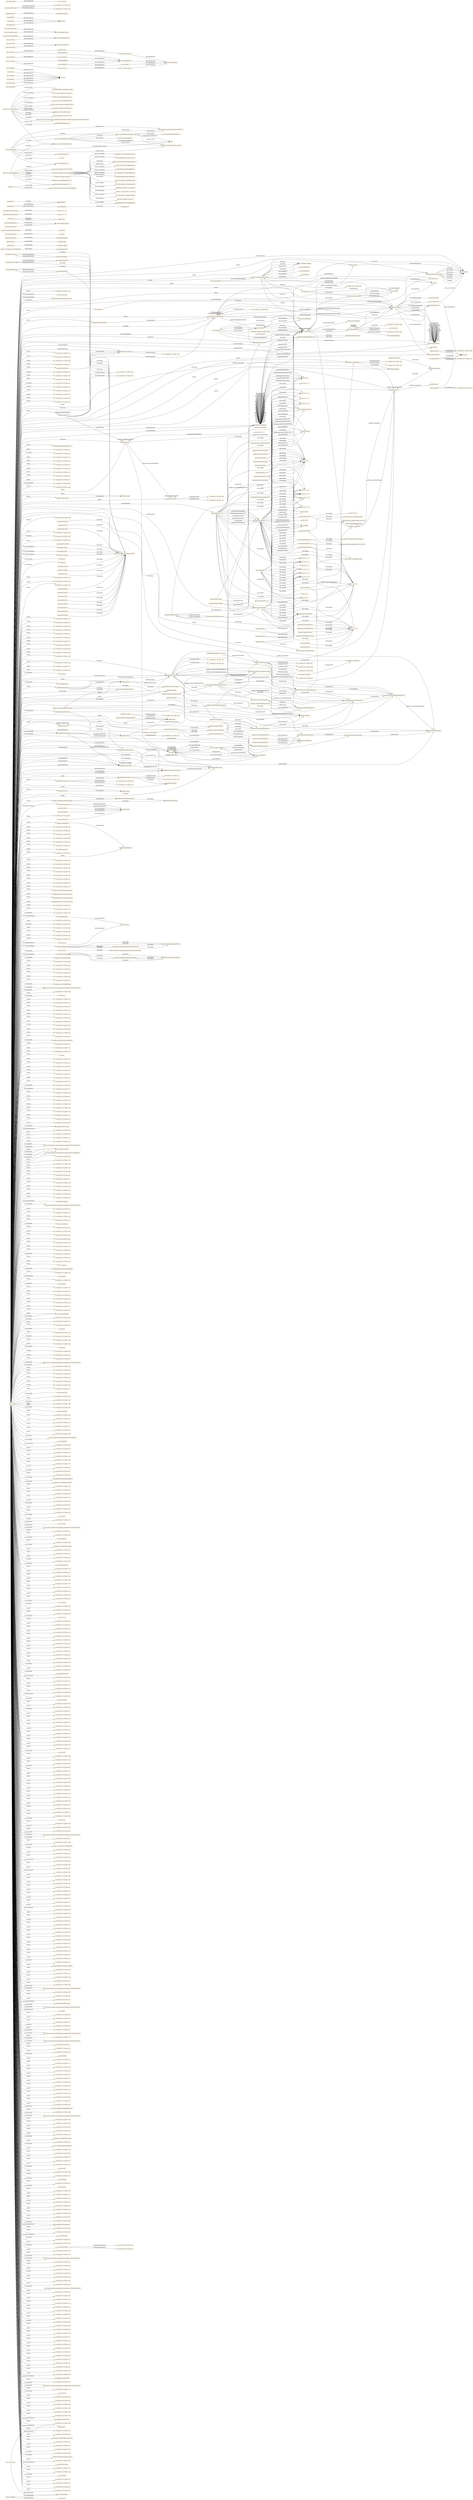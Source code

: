 digraph ar2dtool_diagram { 
rankdir=LR;
size="1501"
node [shape = rectangle, color="orange"]; "time:DateTimeInterval" "gufo@en:Quality" "time:MonthOfYear" "time:TimePosition" "time:GeneralDateTimeDescription" "gufo@en:Situation" "gufo@en:Sortal" "time:DayOfWeek" "-3c470d90:18c17357bb8:-7f62" "gufo@en:QualityValueAttributionSituation" "-3c470d90:18c17357bb8:-7ffa" "-3c470d90:18c17357bb8:-7ff8" "time:TemporalUnit" "skos:ConceptScheme" "time:ProperInterval" "gufo@en:SubKind" "-3c470d90:18c17357bb8:-7f58" "-3c470d90:18c17357bb8:-7f68" "gufo@en:Scene" "gufo@en:ComparativeRelationshipType" "gufo@en:TemporaryInstantiationSituation" "gufo@en:ConcreteEntity" "time:Instant" "gufo@en:AbstractEntity" "propaphen:Phenomenon" "seas:Connection" "-3c470d90:18c17357bb8:-7f64" "gufo@en:AbstractEntityType" "propaphen:Observation" "-3c470d90:18c17357bb8:-7f88" "gufo@en:Type" "-3c470d90:18c17357bb8:-7f72" "-3c470d90:18c17357bb8:-7fed" "gufo@en:TemporaryConstitutionSituation" "gufo@en:Phase" "gufo@en:QualityValue" "gufo@en:NonRigidType" "gufo@en:Quantity" "gufo@en:Perdurants" "gufo@en:Kind" "gufo@en:Endurant" "seas:System" "gufo@en:TemporaryParthoodSituation" "gufo@en:PhaseMixin" "gufo@en:RelationshipType" "gufo@en:NonSortal" "time:TemporalDuration" "seas:ConnectionPoint" "gufo@en:AntiRigidType" "gufo@en:SituationType" "-3c470d90:18c17357bb8:-7f6a" "gufo@en:Participation" "time:Duration" "gufo@en:RoleMixin" "gufo@en:ExtrinsicMode" "time:TimeZone" "gufo@en:ConcreteEntityType" "-3c470d90:18c17357bb8:-7f74" "gufo@en:IntrinsicMode" "gufo@en:Role" "-3c470d90:18c17357bb8:-7fef" "gufo@en:EventType" "time:GeneralDurationDescription" "gufo@en:FixedCollection" "geosparql:SpatialObject" "gufo@en:ExtrinsicAspect" "skos:Concept" "propaphen:PhenomenonOccurrence" "skos:Collection" "gufo@en:RigidType" "gufo@en:FunctionalComplex" "propaphen:Presence" "time:TemporalEntity" "-3c470d90:18c17357bb8:-7f5a" "gufo@en:Entity" "-3c470d90:18c17357bb8:-7f6c" "gufo@en:Collection" "gufo@en:VariableCollection" "-3c470d90:18c17357bb8:-7f60" "gufo@en:MaterialRelationshipType" "skos:OrderedCollection" "-3c470d90:18c17357bb8:-7ff1" "gufo@en:EndurantType" "geosparql:Geometry" "gufo@en:IntrinsicAspect" "gufo@en:Object" "gufo@en:Aspect" "-3c470d90:18c17357bb8:-7f56" "time:TemporalPosition" "geosparql:Feature" "gufo@en:Event" "gufo@en:Relator" "time:TRS" "time:Interval" "gufo@en:TemporaryRelationshipSituation" "-3c470d90:18c17357bb8:-7f76" "gufo@en:SemiRigidType" "seas:OutgoingEvaluation" "seas:IncomingEvaluation" "sf:Point" "sf:Envelope" "3d292f7e9857493636c9e6e592a9ba01" "ae35db40a0cc549b8a213e9d42a10b0a" "gufo@en:ConcreteIndividualType" "9adb6c890cbcf803c26a4b4c8141fd55" "gufo@en:AbstractIndividual" "d362e6503d9071487c9ec926d1d0625f" "gufo@en:Individual" "b89eb8913ca5977b1ba8641a26e3702e" "gufo@en:AbstractIndividualType" "gufo@en:ConcreteIndividual" "0afc53e4ebe48e91b2e9ebce393dd548" "602fd898f619cbb39f651fa84777dc3f" "a2d2b351cb25900e06fce2b9682ce5bc" "8c69717ca24cedd8525462008bbbd846" "geosparql:GeometryCollection" "geosparql:FeatureCollection" "seas:Evaluation" "seas:Property" "seas:FeatureOfInterest" ; /*classes style*/
	"geosparql:sfDisjoint" -> "http://dbpedia.org/resource/DE-9IM" [ label = "rdfs:seeAlso" ];
	"geosparql:sfDisjoint" -> "geosparql:ehDisjoint" [ label = "owl:equivalentProperty" ];
	"gufo@en:standsInQualifiedConstitution" -> "gufo@en:TemporaryConstitutionSituation" [ label = "rdfs:seeAlso" ];
	"gufo@en:standsInQualifiedConstitution" -> "gufo@en:standsIn" [ label = "rdfs:subPropertyOf" ];
	"gufo@en:QualityValue" -> "gufo@en:hasReifiedQualityValue" [ label = "rdfs:seeAlso" ];
	"geosparql:asKML" -> "spec11:B.1.2.4" [ label = "skos:example" ];
	"geosparql:asKML" -> "geosparql:hasSerialization" [ label = "rdfs:subPropertyOf" ];
	"geosparql:asKML" -> "https://www.ogc.org/standards/kml" [ label = "rdfs:seeAlso" ];
	"propaphen:t3" -> "propaphen:t1" [ label = "time:after" ];
	"time:Instant" -> "time:ProperInterval" [ label = "owl:disjointWith" ];
	"http://www.w3.org/2006/time" -> "http://orcid.org/0000-0002-3884-3420" [ label = "dcterms:creator" ];
	"http://www.w3.org/2006/time" -> "http://www.w3.org/TR/owl-time" [ label = "rdfs:seeAlso" ];
	"http://www.w3.org/2006/time" -> "http://dx.doi.org/10.3233/SW-150187" [ label = "rdfs:seeAlso" ];
	"http://www.w3.org/2006/time" -> "http://www.semantic-web-journal.net/content/time-ontology-extended-non-gregorian-calendar-applications" [ label = "rdfs:seeAlso" ];
	"http://www.w3.org/2006/time" -> "http://www.w3.org/TR/owl-time" [ label = "dcterms:isVersionOf" ];
	"http://www.w3.org/2006/time" -> "http://www.w3.org/2006/time#2016" [ label = "owl:versionIRI" ];
	"http://www.w3.org/2006/time" -> "mailto:panfeng66@gmail.com" [ label = "dcterms:creator" ];
	"http://www.w3.org/2006/time" -> "https://en.wikipedia.org/wiki/Jerry_Hobbs" [ label = "dcterms:creator" ];
	"http://www.w3.org/2006/time" -> "https://orcid.org/0000-0001-8269-8171" [ label = "dcterms:contributor" ];
	"http://www.w3.org/2006/time" -> "mailto:chris.little@metoffice.gov.uk" [ label = "dcterms:contributor" ];
	"http://www.w3.org/2006/time" -> "http://www.w3.org/2006/time#2006" [ label = "owl:priorVersion" ];
	"http://www.w3.org/2006/time" -> "https://creativecommons.org/licenses/by/4.0/" [ label = "dcterms:license" ];
	"time:generalDay" -> "-3c470d90:18c17357bb8:-7de2" [ label = "owl:withRestrictions" ];
	"time:generalDay" -> "xsd:string" [ label = "owl:onDatatype" ];
	"time:intervalBefore" -> "time:intervalDisjoint" [ label = "rdfs:subPropertyOf" ];
	"time:intervalBefore" -> "time:before" [ label = "rdfs:subPropertyOf" ];
	"skos:changeNote" -> "skos:note" [ label = "rdfs:subPropertyOf" ];
	"skos:closeMatch" -> "skos:mappingRelation" [ label = "rdfs:subPropertyOf" ];
	"geosparql:hasSpatialResolution" -> "spec11:B.1.2.2" [ label = "skos:example" ];
	"time:inDateTime" -> "time:inTemporalPosition" [ label = "rdfs:subPropertyOf" ];
	"geosparql:asGeoJSON" -> "spec11:B.1.2.4" [ label = "skos:example" ];
	"geosparql:asGeoJSON" -> "geosparql:hasSerialization" [ label = "rdfs:subPropertyOf" ];
	"geosparql:asGeoJSON" -> "https://tools.ietf.org/html/rfc7946" [ label = "rdfs:seeAlso" ];
	"time:intervalFinishes" -> "time:intervalIn" [ label = "rdfs:subPropertyOf" ];
	"geosparql:defaultGeometry" -> "geosparql:hasGeometry" [ label = "rdfs:subPropertyOf" ];
	"geosparql:defaultGeometry" -> "spec11:B.2.1" [ label = "skos:example" ];
	"geosparql:defaultGeometry" -> "spec11:B.1.2.2" [ label = "skos:example" ];
	"geosparql:defaultGeometry" -> "geosparql:hasDefaultGeometry" [ label = "owl:equivalentProperty" ];
	"gufo@en:standsInQualifiedInstantiation" -> "gufo@en:TemporaryInstantiationSituation" [ label = "rdfs:seeAlso" ];
	"gufo@en:standsInQualifiedInstantiation" -> "gufo@en:standsIn" [ label = "rdfs:subPropertyOf" ];
	"geosparql:dggsLiteral" -> "http://www.opengis.net/doc/AS/dggs/2.0" [ label = "rdfs:seeAlso" ];
	"geosparql:dggsLiteral" -> "spec11:B.1.2.4" [ label = "skos:example" ];
	"geosparql:hasMetricPerimeterLength" -> "geosparql:hasMetricSize" [ label = "rdfs:subPropertyOf" ];
	"geosparql:hasMetricPerimeterLength" -> "spec11:B.1.1.1.2" [ label = "skos:example" ];
	"geosparql:hasMetricVolume" -> "spec11:B.1.2.2" [ label = "skos:example" ];
	"geosparql:hasMetricVolume" -> "geosparql:hasMetricSize" [ label = "rdfs:subPropertyOf" ];
	"geosparql:hasMetricVolume" -> "spec11:B.1.1.2.9" [ label = "skos:example" ];
	"time:hasEnd" -> "time:hasTime" [ label = "rdfs:subPropertyOf" ];
	"geosparql:hasMetricSpatialAccuracy" -> "spec11:B.1.2.3" [ label = "skos:example" ];
	"skos:related" -> "skos:semanticRelation" [ label = "rdfs:subPropertyOf" ];
	"geosparql:SpatialObject" -> "spec11:B.1.1.1.1" [ label = "skos:example" ];
	"geosparql:SpatialObject" -> "spec11:B.1.1.1.2" [ label = "skos:example" ];
	"geosparql:sfCrosses" -> "http://dbpedia.org/resource/DE-9IM" [ label = "rdfs:seeAlso" ];
	"time:hasDurationDescription" -> "time:hasTemporalDuration" [ label = "rdfs:subPropertyOf" ];
	"skos:example" -> "skos:note" [ label = "rdfs:subPropertyOf" ];
	"geosparql:asDGGS" -> "spec11:B.1.2.4" [ label = "skos:example" ];
	"geosparql:asDGGS" -> "geosparql:hasSerialization" [ label = "rdfs:subPropertyOf" ];
	"seas:Evaluation" -> "seas:Property" [ label = "owl:disjointWith" ];
	"seas:Evaluation" -> "seas:FeatureOfInterest" [ label = "owl:disjointWith" ];
	"gufo@en:TemporaryInstantiationSituation" -> "gufo@en:TemporaryRelationshipSituation" [ label = "owl:disjointWith" ];
	"gufo@en:TemporaryInstantiationSituation" -> "gufo@en:TemporaryParthoodSituation" [ label = "owl:disjointWith" ];
	"skos:exactMatch" -> "skos:closeMatch" [ label = "rdfs:subPropertyOf" ];
	"geosparql:rcc8tpp" -> "http://dbpedia.org/resource/DE-9IM" [ label = "rdfs:seeAlso" ];
	"http://www.opengis.net/ont/geosparql" -> "http://www.opengis.net/doc/IS/geosparql/1.1" [ label = "rdfs:seeAlso" ];
	"http://www.opengis.net/ont/geosparql" -> "f32b621b7c78f4e475b1896eb568d152" [ label = "dcterms:contributor" ];
	"http://www.opengis.net/ont/geosparql" -> "9ca656980144b5be8f4a945ffdfbe2cf" [ label = "dcterms:contributor" ];
	"http://www.opengis.net/ont/geosparql" -> "12aaf2b87f61977555fd5c459bb51b33" [ label = "dcterms:contributor" ];
	"http://www.opengis.net/ont/geosparql" -> "9efeef21be6901ba30d052680f300cf3" [ label = "dcterms:contributor" ];
	"http://www.opengis.net/ont/geosparql" -> "http://www.opengis.net/ont/geosparql/1.1" [ label = "owl:versionIRI" ];
	"http://www.opengis.net/ont/geosparql" -> "http://www.opengis.net/ont/geosparql/1.0" [ label = "dcterms:replaces" ];
	"http://www.opengis.net/ont/geosparql" -> "8db8609cb759f397977533c3853297cf" [ label = "dcterms:contributor" ];
	"http://www.opengis.net/ont/geosparql" -> "43d560c2113d4e8218ece12137bc9e0e" [ label = "dcterms:publisher" ];
	"http://www.opengis.net/ont/geosparql" -> "755124b1bdd5d2c7d39df58c5164fb51" [ label = "dcterms:contributor" ];
	"http://www.opengis.net/ont/geosparql" -> "8d902d9178dccde4a7fdddfc5b91c4dd" [ label = "dcterms:contributor" ];
	"http://www.opengis.net/ont/geosparql" -> "http://www.opengis.net/doc/IS/geosparql/1.1" [ label = "dcterms:source" ];
	"http://www.opengis.net/ont/geosparql" -> "f103b4a6ba9983da142693ef1bc01c53" [ label = "dcterms:contributor" ];
	"time:intervalIn" -> "time:intervalEquals" [ label = "owl:propertyDisjointWith" ];
	"skos:broaderTransitive" -> "skos:semanticRelation" [ label = "rdfs:subPropertyOf" ];
	"skos:narrower" -> "skos:narrowerTransitive" [ label = "rdfs:subPropertyOf" ];
	"geosparql:ehDisjoint" -> "http://dbpedia.org/resource/DE-9IM" [ label = "rdfs:seeAlso" ];
	"geosparql:ehDisjoint" -> "geosparql:sfDisjoint" [ label = "owl:equivalentProperty" ];
	"time:inTimePosition" -> "time:inTemporalPosition" [ label = "rdfs:subPropertyOf" ];
	"geosparql:sfOverlaps" -> "http://dbpedia.org/resource/DE-9IM" [ label = "rdfs:seeAlso" ];
	"skos:Collection" -> "skos:ConceptScheme" [ label = "owl:disjointWith" ];
	"skos:Collection" -> "skos:Concept" [ label = "owl:disjointWith" ];
	"geosparql:hasMetricLength" -> "spec11:B.1.2.2" [ label = "skos:example" ];
	"geosparql:hasMetricLength" -> "geosparql:hasMetricSize" [ label = "rdfs:subPropertyOf" ];
	"seas:EvaluationOntology" -> "seas:FeatureOfInterestOntology" [ label = "owl:imports" ];
	"seas:EvaluationOntology" -> "http://www.maxime-lefrancois.info/me#" [ label = "dcterms:creator" ];
	"seas:EvaluationOntology" -> "https://www.apache.org/licenses/LICENSE-2.0" [ label = "dcterms:license" ];
	"seas:EvaluationOntology" -> "seas:" [ label = "vann:preferredNamespaceUri" ];
	"seas:EvaluationOntology" -> "seas:EvaluationOntology-1.0" [ label = "owl:versionIRI" ];
	"gufo@en:hasReifiedQualityValue" -> "gufo@en:hasQualityValue" [ label = "rdfs:seeAlso" ];
	"seas:Connection" -> "seas:ConnectionPoint" [ label = "owl:disjointWith" ];
	"seas:Connection" -> "seas:System" [ label = "owl:disjointWith" ];
	"gufo@en:QualityValueAttributionSituation" -> "gufo@en:TemporaryRelationshipSituation" [ label = "owl:disjointWith" ];
	"gufo@en:QualityValueAttributionSituation" -> "gufo@en:TemporaryInstantiationSituation" [ label = "owl:disjointWith" ];
	"gufo@en:QualityValueAttributionSituation" -> "gufo@en:TemporaryParthoodSituation" [ label = "owl:disjointWith" ];
	"gufo@en:QualityValueAttributionSituation" -> "gufo@en:concernsQualityValue" [ label = "rdfs:seeAlso" ];
	"gufo@en:QualityValueAttributionSituation" -> "gufo@en:concernsReifiedQualityValue" [ label = "rdfs:seeAlso" ];
	"gufo@en:QualityValueAttributionSituation" -> "gufo@en:TemporaryConstitutionSituation" [ label = "owl:disjointWith" ];
	"seas:hasSpatialContext" -> "seas:hasValidityContext" [ label = "rdfs:subPropertyOf" ];
	"skos:scopeNote" -> "skos:note" [ label = "rdfs:subPropertyOf" ];
	"geosparql:ehOverlap" -> "http://dbpedia.org/resource/DE-9IM" [ label = "rdfs:seeAlso" ];
	"geosparql:sfIntersects" -> "http://dbpedia.org/resource/DE-9IM" [ label = "rdfs:seeAlso" ];
	"skos:prefLabel" -> "rdfs:label" [ label = "rdfs:subPropertyOf" ];
	"gufo@en:isSubQuantityOf" -> "gufo@en:isObjectProperPartOf" [ label = "rdfs:subPropertyOf" ];
	"geosparql:hasPerimeterLength" -> "spec11:B.1.1.1.2" [ label = "skos:example" ];
	"geosparql:hasPerimeterLength" -> "geosparql:hasSize" [ label = "rdfs:subPropertyOf" ];
	"gufo@en:IntrinsicAspect" -> "gufo@en:inheresIn" [ label = "rdfs:seeAlso" ];
	"gufo@en:IntrinsicAspect" -> "-3c470d90:18c17357bb8:-7fcc" [ label = "owl:disjointUnionOf" ];
	"gufo@en:IntrinsicAspect" -> "-3c470d90:18c17357bb8:-7df2" [ label = "owl:disjointUnionOf" ];
	"geosparql:hasBoundingBox" -> "spec11:B.1.2.2" [ label = "skos:example" ];
	"geosparql:hasBoundingBox" -> "geosparql:hasGeometry" [ label = "rdfs:subPropertyOf" ];
	"geosparql:sfEquals" -> "http://dbpedia.org/resource/DE-9IM" [ label = "rdfs:seeAlso" ];
	"geosparql:sfEquals" -> "geosparql:ehEquals" [ label = "owl:equivalentProperty" ];
	"gufo@en:hasBeginPointInXSDDateTimeStamp" -> "gufo@en:hasBeginPointInXSDDate" [ label = "rdfs:seeAlso" ];
	"gufo@en:hasBeginPointInXSDDateTimeStamp" -> "gufo@en:hasBeginPoint" [ label = "rdfs:seeAlso" ];
	"time:generalYear" -> "-3c470d90:18c17357bb8:-7de0" [ label = "owl:withRestrictions" ];
	"time:generalYear" -> "xsd:string" [ label = "owl:onDatatype" ];
	"seas:SystemOntology" -> "http://www.maxime-lefrancois.info/me#" [ label = "dcterms:creator" ];
	"seas:SystemOntology" -> "seas:" [ label = "vann:preferredNamespaceUri" ];
	"seas:SystemOntology" -> "https://www.apache.org/licenses/LICENSE-2.0" [ label = "dcterms:license" ];
	"seas:SystemOntology" -> "seas:SystemOntology-1.0" [ label = "owl:priorVersion" ];
	"seas:SystemOntology" -> "seas:SystemOntology-1.1" [ label = "owl:versionIRI" ];
	"seas:SystemOntology" -> "seas:EvaluationOntology" [ label = "owl:imports" ];
	"seas:SystemOntology" -> "seas:FeatureOfInterestOntology" [ label = "owl:imports" ];
	"seas:SystemOntology" -> "pep:" [ label = "owl:imports" ];
	"gufo@en:constitutes" -> "gufo@en:standsInQualifiedConstitution" [ label = "rdfs:seeAlso" ];
	"geosparql:rcc8ec" -> "http://dbpedia.org/resource/DE-9IM" [ label = "rdfs:seeAlso" ];
	"skos:broadMatch" -> "skos:mappingRelation" [ label = "rdfs:subPropertyOf" ];
	"skos:broadMatch" -> "skos:broader" [ label = "rdfs:subPropertyOf" ];
	"time:intervalStarts" -> "time:intervalIn" [ label = "rdfs:subPropertyOf" ];
	"gufo@en:Relator" -> "gufo@en:mediates" [ label = "rdfs:seeAlso" ];
	"gufo@en:EventType" -> "gufo@en:SituationType" [ label = "owl:disjointWith" ];
	"gufo@en:Quantity" -> "gufo@en:isSubQuantityOf" [ label = "rdfs:seeAlso" ];
	"gufo@en:TemporaryConstitutionSituation" -> "gufo@en:TemporaryRelationshipSituation" [ label = "owl:disjointWith" ];
	"gufo@en:TemporaryConstitutionSituation" -> "gufo@en:TemporaryInstantiationSituation" [ label = "owl:disjointWith" ];
	"time:intervalDuring" -> "time:intervalIn" [ label = "rdfs:subPropertyOf" ];
	"geosparql:wktLiteral" -> "spec11:B.2.2.2" [ label = "skos:example" ];
	"geosparql:wktLiteral" -> "https://portal.ogc.org/files/?artifact_id=25355" [ label = "rdfs:seeAlso" ];
	"gufo@en:AbstractEntity" -> "gufo@en:ConcreteEntity" [ label = "owl:disjointWith" ];
	"time:ProperInterval" -> "time:Instant" [ label = "owl:disjointWith" ];
	"skos:narrowMatch" -> "skos:narrower" [ label = "rdfs:subPropertyOf" ];
	"skos:narrowMatch" -> "skos:mappingRelation" [ label = "rdfs:subPropertyOf" ];
	"time:seconds" -> "http://www.bipm.org/en/publications/si-brochure/second.html" [ label = "rdfs:seeAlso" ];
	"geosparql:isEmpty" -> "spec11:B.1.2.3" [ label = "skos:example" ];
	"geosparql:ehCoveredBy" -> "http://dbpedia.org/resource/DE-9IM" [ label = "rdfs:seeAlso" ];
	"gufo@en:partitions" -> "gufo@en:categorizes" [ label = "rdfs:subPropertyOf" ];
	"geosparql:rcc8tppi" -> "http://dbpedia.org/resource/DE-9IM" [ label = "rdfs:seeAlso" ];
	"skos:narrowerTransitive" -> "skos:semanticRelation" [ label = "rdfs:subPropertyOf" ];
	"gufo@en:hasEndPoint" -> "gufo@en:hasEndPointInXSDDateTimeStamp" [ label = "rdfs:seeAlso" ];
	"gufo@en:hasEndPoint" -> "gufo@en:hasEndPointInXSDDate" [ label = "rdfs:seeAlso" ];
	"gufo@en:NonSortal" -> "gufo@en:Sortal" [ label = "owl:disjointWith" ];
	"gufo@en:concernsReifiedQualityValue" -> "gufo@en:concernsQualityValue" [ label = "rdfs:comment" ];
	"skos:altLabel" -> "rdfs:label" [ label = "rdfs:subPropertyOf" ];
	"gufo@en:Phase" -> "gufo@en:Role" [ label = "owl:disjointWith" ];
	"gufo@en:ComparativeRelationshipType" -> "gufo@en:isDerivedFrom" [ label = "rdfs:seeAlso" ];
	"gufo@en:ComparativeRelationshipType" -> "gufo@en:MaterialRelationshipType" [ label = "owl:disjointWith" ];
	"gufo@en:isSituationProperPartOf" -> "gufo@en:isProperPartOf" [ label = "rdfs:subPropertyOf" ];
	"skos:Concept" -> "skos:ConceptScheme" [ label = "owl:disjointWith" ];
	"gufo@en:hasEndPointInXSDDateTimeStamp" -> "gufo@en:hasEndPointInXSDDate" [ label = "rdfs:seeAlso" ];
	"gufo@en:hasEndPointInXSDDateTimeStamp" -> "gufo@en:hasEndPoint" [ label = "rdfs:seeAlso" ];
	"skos:hiddenLabel" -> "rdfs:label" [ label = "rdfs:subPropertyOf" ];
	"seas:ConnectionPoint" -> "seas:System" [ label = "owl:disjointWith" ];
	"seas:ConnectionPoint" -> "seas:Connection" [ label = "owl:disjointWith" ];
	"gufo@en:FunctionalComplex" -> "gufo@en:TemporaryParthoodSituation" [ label = "rdfs:seeAlso" ];
	"gufo@en:FunctionalComplex" -> "gufo@en:isComponentOf" [ label = "rdfs:comment" ];
	"gufo@en:isSubCollectionOf" -> "gufo@en:standsInQualifiedParthood" [ label = "rdfs:seeAlso" ];
	"gufo@en:isSubCollectionOf" -> "gufo@en:isObjectProperPartOf" [ label = "rdfs:subPropertyOf" ];
	"time:generalMonth" -> "-3c470d90:18c17357bb8:-7de1" [ label = "owl:withRestrictions" ];
	"time:generalMonth" -> "xsd:string" [ label = "owl:onDatatype" ];
	"geosparql:sfTouches" -> "http://dbpedia.org/resource/DE-9IM" [ label = "rdfs:seeAlso" ];
	"geosparql:sfTouches" -> "geosparql:ehMeet" [ label = "owl:equivalentProperty" ];
	"time:intervalEquals" -> "time:intervalIn" [ label = "owl:propertyDisjointWith" ];
	"geosparql:rcc8ntppi" -> "http://dbpedia.org/resource/DE-9IM" [ label = "rdfs:seeAlso" ];
	"http://www.opengis.net/ont/sf" -> "http://www.opengis.net/ont/sf/1.1" [ label = "owl:versionIRI" ];
	"http://www.opengis.net/ont/sf" -> "d63d94940f603ce97b8e89b68d8a3f57" [ label = "dcterms:publisher" ];
	"geosparql:hasVolume" -> "spec11:B.1.2.2" [ label = "skos:example" ];
	"geosparql:hasVolume" -> "geosparql:hasSize" [ label = "rdfs:subPropertyOf" ];
	"gufo@en:standsInQualifiedAttribution" -> "gufo@en:QualityValueAttributionSituation" [ label = "rdfs:seeAlso" ];
	"gufo@en:standsInQualifiedAttribution" -> "gufo@en:standsIn" [ label = "rdfs:subPropertyOf" ];
	"gufo@en:isComponentOf" -> "gufo@en:standsInQualifiedParthood" [ label = "rdfs:seeAlso" ];
	"gufo@en:isComponentOf" -> "gufo@en:isObjectProperPartOf" [ label = "rdfs:subPropertyOf" ];
	"gufo@en:Endurant" -> "-3c470d90:18c17357bb8:-7fd9" [ label = "owl:disjointUnionOf" ];
	"gufo@en:Endurant" -> "-3c470d90:18c17357bb8:-7dfc" [ label = "owl:disjointUnionOf" ];
	"seas:connectedThrough" -> "-3c470d90:18c17357bb8:-7fe4" [ label = "owl:propertyChainAxiom" ];
	"seas:connectedThrough" -> "-3c470d90:18c17357bb8:-7e0f" [ label = "owl:propertyChainAxiom" ];
	"gufo@en:Collection" -> "-3c470d90:18c17357bb8:-7fde" [ label = "owl:disjointUnionOf" ];
	"gufo@en:Collection" -> "-3c470d90:18c17357bb8:-7e01" [ label = "owl:disjointUnionOf" ];
	"geosparql:hasCentroid" -> "geosparql:hasGeometry" [ label = "rdfs:subPropertyOf" ];
	"geosparql:hasCentroid" -> "spec11:B.1.2.2" [ label = "skos:example" ];
	"gufo@en:Event" -> "gufo@en:participatedIn" [ label = "rdfs:seeAlso" ];
	"gufo@en:Aspect" -> "-3c470d90:18c17357bb8:-7fe0" [ label = "owl:disjointUnionOf" ];
	"gufo@en:Aspect" -> "gufo@en:Object" [ label = "owl:disjointWith" ];
	"gufo@en:Aspect" -> "-3c470d90:18c17357bb8:-7e03" [ label = "owl:disjointUnionOf" ];
	"seas:hasTemporalContext" -> "seas:hasValidityContext" [ label = "rdfs:subPropertyOf" ];
	"geosparql:coordinateDimension" -> "spec11:B.1.2.3" [ label = "skos:example" ];
	"geosparql:hasGeometry" -> "spec11:B.1.1.2.3" [ label = "skos:example" ];
	"geosparql:hasGeometry" -> "spec11:B.1.1.2.6" [ label = "skos:example" ];
	"geosparql:hasGeometry" -> "spec11:B.1.2.3" [ label = "skos:example" ];
	"geosparql:hasGeometry" -> "spec11:B.1.2.4" [ label = "skos:example" ];
	"geosparql:hasGeometry" -> "spec11:B.1.1.3.2" [ label = "skos:example" ];
	"geosparql:hasGeometry" -> "spec11:B.1.2.2" [ label = "skos:example" ];
	"geosparql:hasGeometry" -> "spec11:B.1.1.2.4" [ label = "skos:example" ];
	"geosparql:hasGeometry" -> "spec11:B.1.1.2.5" [ label = "skos:example" ];
	"geosparql:hasGeometry" -> "spec11:B.1.1.2.8" [ label = "skos:example" ];
	"geosparql:hasGeometry" -> "spec11:B.2" [ label = "skos:example" ];
	"geosparql:hasGeometry" -> "spec11:B.1.1.2.2" [ label = "skos:example" ];
	"geosparql:hasGeometry" -> "spec11:B.1.1.3.3" [ label = "skos:example" ];
	"seas:FeatureOfInterestOntology" -> "http://www.maxime-lefrancois.info/me#" [ label = "dcterms:creator" ];
	"seas:FeatureOfInterestOntology" -> "seas:FeatureOfInterestOntology-1.0" [ label = "owl:versionIRI" ];
	"seas:FeatureOfInterestOntology" -> "seas:" [ label = "vann:preferredNamespaceUri" ];
	"seas:FeatureOfInterestOntology" -> "https://www.apache.org/licenses/LICENSE-2.0" [ label = "dcterms:license" ];
	"geosparql:spatialDimension" -> "spec11:B.1.2.3" [ label = "skos:example" ];
	"geosparql:rcc8dc" -> "http://dbpedia.org/resource/DE-9IM" [ label = "rdfs:seeAlso" ];
	"gufo@en:EndurantType" -> "-3c470d90:18c17357bb8:-7fd5" [ label = "owl:disjointUnionOf" ];
	"gufo@en:EndurantType" -> "-3c470d90:18c17357bb8:-7fd7" [ label = "owl:disjointUnionOf" ];
	"gufo@en:EndurantType" -> "gufo@en:SituationType" [ label = "owl:disjointWith" ];
	"gufo@en:EndurantType" -> "gufo@en:EventType" [ label = "owl:disjointWith" ];
	"gufo@en:EndurantType" -> "-3c470d90:18c17357bb8:-7df8" [ label = "owl:disjointUnionOf" ];
	"gufo@en:EndurantType" -> "-3c470d90:18c17357bb8:-7dfa" [ label = "owl:disjointUnionOf" ];
	"gufo@en:AbstractIndividualType" -> "gufo@en:RelationshipType" [ label = "owl:disjointWith" ];
	"gufo@en:AbstractIndividualType" -> "gufo@en:ConcreteIndividualType" [ label = "owl:disjointWith" ];
	"gufo@en:Individual" -> "-3c470d90:18c17357bb8:-7df4" [ label = "owl:disjointUnionOf" ];
	"gufo@en:Individual" -> "gufo@en:Type" [ label = "owl:disjointWith" ];
	"gufo@en:isObjectProperPartOf" -> "gufo@en:isProperPartOf" [ label = "rdfs:subPropertyOf" ];
	"seas:BalanceEvaluation" -> "seas:IncomingEvaluation" [ label = "owl:disjointWith" ];
	"geosparql:hasArea" -> "spec11:B.1.2.2" [ label = "skos:example" ];
	"geosparql:hasArea" -> "geosparql:hasSize" [ label = "rdfs:subPropertyOf" ];
	"geosparql:hasArea" -> "spec11:B.1.1.2.4" [ label = "skos:example" ];
	"gufo@en:" -> "http://purl.org/nemo/gufo#/1.0.0" [ label = "owl:versionIRI" ];
	"gufo@en:" -> "https://creativecommons.org/licenses/by/4.0/legalcode" [ label = "dcterms:license" ];
	"gufo@en:NonRigidType" -> "-3c470d90:18c17357bb8:-7fca" [ label = "owl:disjointUnionOf" ];
	"gufo@en:NonRigidType" -> "gufo@en:RigidType" [ label = "owl:disjointWith" ];
	"gufo@en:NonRigidType" -> "-3c470d90:18c17357bb8:-7df0" [ label = "owl:disjointUnionOf" ];
	"geosparql:hasLength" -> "spec11:B.1.2.2" [ label = "skos:example" ];
	"geosparql:hasLength" -> "geosparql:hasSize" [ label = "rdfs:subPropertyOf" ];
	"geosparql:hasLength" -> "spec11:B.1.1.2.7" [ label = "skos:example" ];
	"geosparql:hasMetricSpatialResolution" -> "spec11:B.1.2.2" [ label = "skos:example" ];
	"geosparql:hasMetricSpatialResolution" -> "spec11:B.1.1.2.6" [ label = "skos:example" ];
	"gufo@en:isCollectionMemberOf" -> "gufo@en:standsInQualifiedParthood" [ label = "rdfs:seeAlso" ];
	"gufo@en:isCollectionMemberOf" -> "gufo@en:isObjectProperPartOf" [ label = "rdfs:subPropertyOf" ];
	"propaphen:ti1" -> "propaphen:ti2" [ label = "time:intervalContains" ];
	"propaphen:ti1" -> "propaphen:t1" [ label = "time:hasBeginning" ];
	"time:hasDuration" -> "time:hasTemporalDuration" [ label = "rdfs:subPropertyOf" ];
	"gufo@en:MaterialRelationshipType" -> "gufo@en:isDerivedFrom" [ label = "rdfs:seeAlso" ];
	"gufo@en:AbstractIndividual" -> "gufo@en:ConcreteIndividual" [ label = "owl:disjointWith" ];
	"gufo@en:isEventProperPartOf" -> "gufo@en:isProperPartOf" [ label = "rdfs:subPropertyOf" ];
	"gufo@en:TemporaryParthoodSituation" -> "gufo@en:TemporaryRelationshipSituation" [ label = "owl:disjointWith" ];
	"geosparql:hasMetricArea" -> "spec11:B.1.1.2.3" [ label = "skos:example" ];
	"geosparql:hasMetricArea" -> "geosparql:hasMetricSize" [ label = "rdfs:subPropertyOf" ];
	"geosparql:hasMetricArea" -> "spec11:B.1.1.2.9" [ label = "skos:example" ];
	"geosparql:hasMetricArea" -> "spec11:B.1.2.2" [ label = "skos:example" ];
	"geosparql:hasMetricArea" -> "spec11:B.1.1.3.3" [ label = "skos:example" ];
	"gufo@en:standsInQualifiedParthood" -> "gufo@en:TemporaryParthoodSituation" [ label = "rdfs:seeAlso" ];
	"gufo@en:standsInQualifiedParthood" -> "gufo@en:standsIn" [ label = "rdfs:subPropertyOf" ];
	"time:hasBeginning" -> "time:hasTime" [ label = "rdfs:subPropertyOf" ];
	"gufo@en:concernsQualityValue" -> "gufo@en:concernsReifiedQualityValue" [ label = "rdfs:seeAlso" ];
	"geosparql:ehMeet" -> "http://dbpedia.org/resource/DE-9IM" [ label = "rdfs:seeAlso" ];
	"geosparql:ehMeet" -> "geosparql:sfTouches" [ label = "owl:equivalentProperty" ];
	"gufo@en:ConcreteEntity" -> "-3c470d90:18c17357bb8:-7fdc" [ label = "owl:disjointUnionOf" ];
	"gufo@en:Participation" -> "gufo@en:participatedIn" [ label = "rdfs:seeAlso" ];
	"geosparql:rcc8eq" -> "http://dbpedia.org/resource/DE-9IM" [ label = "rdfs:seeAlso" ];
	"gufo@en:hasEndPointInXSDDate" -> "gufo@en:hasEndPointInXSDDateTimeStamp" [ label = "rdfs:seeAlso" ];
	"gufo@en:hasEndPointInXSDDate" -> "gufo@en:hasEndPoint" [ label = "rdfs:seeAlso" ];
	"geosparql:ehInside" -> "http://dbpedia.org/resource/DE-9IM" [ label = "rdfs:seeAlso" ];
	"geosparql:dimension" -> "spec11:B.1.2.3" [ label = "skos:example" ];
	"gufo@en:hasQualityValue" -> "gufo@en:hasReifiedQualityValue" [ label = "rdfs:seeAlso" ];
	"gufo@en:AbstractEntityType" -> "gufo@en:RelationshipType" [ label = "owl:disjointWith" ];
	"gufo@en:AbstractEntityType" -> "gufo@en:ConcreteEntityType" [ label = "owl:disjointWith" ];
	"geosparql:FeatureCollection" -> "spec11:B.1.1.6" [ label = "skos:example" ];
	"https://w3id.org/def/propaphen" -> "seas:SystemOntology-1.1" [ label = "owl:imports" ];
	"https://w3id.org/def/propaphen" -> "http://www.opengis.net/ont/geosparql" [ label = "owl:imports" ];
	"https://w3id.org/def/propaphen" -> "http://purl.org/nemo/gufo#/1.0.0" [ label = "owl:imports" ];
	"https://w3id.org/def/propaphen" -> "https://w3id.org/def/propaphen/1.0.0" [ label = "owl:versionIRI" ];
	"https://w3id.org/def/propaphen" -> "http://www.w3.org/2006/time#2016" [ label = "owl:imports" ];
	"https://w3id.org/def/propaphen" -> "http://www.opengis.net/ont/sf" [ label = "owl:imports" ];
	"https://w3id.org/def/propaphen" -> "https://orcid.org/0000-0002-4594-5492" [ label = "dcterms:creator" ];
	"gufo@en:ExtrinsicMode" -> "gufo@en:inheresIn" [ label = "rdfs:seeAlso" ];
	"gufo@en:ExtrinsicMode" -> "gufo@en:externallyDependsOn" [ label = "rdfs:seeAlso" ];
	"gufo@en:ExtrinsicMode" -> "gufo@en:Relator" [ label = "owl:disjointWith" ];
	"geosparql:sfContains" -> "http://dbpedia.org/resource/DE-9IM" [ label = "rdfs:seeAlso" ];
	"geosparql:asWKT" -> "spec11:B.1.1.2.3" [ label = "skos:example" ];
	"geosparql:asWKT" -> "spec11:B.1.2.2" [ label = "skos:example" ];
	"geosparql:asWKT" -> "geosparql:hasSerialization" [ label = "rdfs:subPropertyOf" ];
	"geosparql:asWKT" -> "spec11:B.1.1.2.2" [ label = "skos:example" ];
	"geosparql:asWKT" -> "spec11:B.1.1.3.3" [ label = "skos:example" ];
	"geosparql:asWKT" -> "spec11:B.1.1.2.8" [ label = "skos:example" ];
	"geosparql:asWKT" -> "spec11:B.1.1.2.5" [ label = "skos:example" ];
	"geosparql:asWKT" -> "spec11:B.1.1.2.4" [ label = "skos:example" ];
	"geosparql:asWKT" -> "spec11:B.1.1.3.2" [ label = "skos:example" ];
	"geosparql:asWKT" -> "spec11:B.1.1.3.1" [ label = "skos:example" ];
	"geosparql:asWKT" -> "spec11:B.1.1.2.6" [ label = "skos:example" ];
	"geosparql:asWKT" -> "spec11:B.2.2.4" [ label = "skos:example" ];
	"geosparql:asWKT" -> "spec11:B.2.1" [ label = "skos:example" ];
	"skos:definition" -> "skos:note" [ label = "rdfs:subPropertyOf" ];
	"geosparql:rcc8ntpp" -> "http://dbpedia.org/resource/DE-9IM" [ label = "rdfs:seeAlso" ];
	"skos:historyNote" -> "skos:note" [ label = "rdfs:subPropertyOf" ];
	"geosparql:rcc8po" -> "http://dbpedia.org/resource/DE-9IM" [ label = "rdfs:seeAlso" ];
	"geosparql:ehCovers" -> "http://dbpedia.org/resource/DE-9IM" [ label = "rdfs:seeAlso" ];
	"gufo@en:hasBeginPoint" -> "gufo@en:hasBeginPointInXSDDateTimeStamp" [ label = "rdfs:seeAlso" ];
	"gufo@en:hasBeginPoint" -> "gufo@en:hasBeginPointInXSDDate" [ label = "rdfs:seeAlso" ];
	"geosparql:hasDefaultGeometry" -> "geosparql:defaultGeometry" [ label = "owl:equivalentProperty" ];
	"geosparql:hasDefaultGeometry" -> "geosparql:hasGeometry" [ label = "rdfs:subPropertyOf" ];
	"geosparql:hasSerialization" -> "spec11:B.1.2.3" [ label = "skos:example" ];
	"gufo@en:ConcreteIndividualType" -> "gufo@en:RelationshipType" [ label = "owl:disjointWith" ];
	"time:TemporalEntity" -> "-3c470d90:18c17357bb8:-7f88" [ label = "owl:equivalentClass" ];
	"time:TemporalEntity" -> "-3c470d90:18c17357bb8:-7de6" [ label = "owl:unionOf" ];
	"geosparql:geoJSONLiteral" -> "spec11:B.1.2.4" [ label = "skos:example" ];
	"geosparql:geoJSONLiteral" -> "https://tools.ietf.org/html/rfc7946" [ label = "rdfs:seeAlso" ];
	"gufo@en:Kind" -> "gufo@en:SubKind" [ label = "owl:disjointWith" ];
	"geosparql:sfWithin" -> "http://dbpedia.org/resource/DE-9IM" [ label = "rdfs:seeAlso" ];
	"seas:connectsSystem" -> "-3c470d90:18c17357bb8:-7fe2" [ label = "owl:propertyChainAxiom" ];
	"seas:connectsSystem" -> "-3c470d90:18c17357bb8:-7e0d" [ label = "owl:propertyChainAxiom" ];
	"geosparql:hasSpatialAccuracy" -> "spec11:B.1.2.3" [ label = "skos:example" ];
	"NULL" -> "gufo@en:concernsQualityType" [ label = "owl:onProperty" ];
	"NULL" -> "-3c470d90:18c17357bb8:-7ff8" [ label = "rdf:first" ];
	"NULL" -> "time:TemporalPosition" [ label = "rdf:first" ];
	"NULL" -> "-3c470d90:18c17357bb8:-7eb8" [ label = "rdf:first" ];
	"NULL" -> "geosparql:SpatialObject" [ label = "owl:allValuesFrom" ];
	"NULL" -> "-3c470d90:18c17357bb8:-7f0f" [ label = "rdf:first" ];
	"NULL" -> "-3c470d90:18c17357bb8:-7feb" [ label = "rdf:rest" ];
	"NULL" -> "-3c470d90:18c17357bb8:-7eee" [ label = "rdf:first" ];
	"NULL" -> "-3c470d90:18c17357bb8:-7ebb" [ label = "rdf:rest" ];
	"NULL" -> "-3c470d90:18c17357bb8:-7f15" [ label = "rdf:first" ];
	"NULL" -> "gufo@en:concernsNonRigidType" [ label = "owl:onProperty" ];
	"NULL" -> "seas:connectsSystem" [ label = "owl:onProperty" ];
	"NULL" -> "http://www.semanticweb.org/alencga1/ontologies/2023/2/PhenOWL/OP2" [ label = "swrl:argument1" ];
	"NULL" -> "gufo@en:ConcreteIndividual" [ label = "owl:onClass" ];
	"NULL" -> "-3c470d90:18c17357bb8:-7ed6" [ label = "rdf:rest" ];
	"NULL" -> "time:years" [ label = "owl:onProperty" ];
	"NULL" -> "-3c470d90:18c17357bb8:-7ecf" [ label = "rdf:first" ];
	"NULL" -> "-3c470d90:18c17357bb8:-7ea1" [ label = "rdf:first" ];
	"NULL" -> "-3c470d90:18c17357bb8:-7df5" [ label = "rdf:rest" ];
	"NULL" -> "-3c470d90:18c17357bb8:-7e20" [ label = "rdf:rest" ];
	"NULL" -> "-3c470d90:18c17357bb8:-7e7a" [ label = "swrl:body" ];
	"NULL" -> "time:GeneralDurationDescription" [ label = "rdf:first" ];
	"NULL" -> "-3c470d90:18c17357bb8:-7e5e" [ label = "rdf:first" ];
	"NULL" -> "-3c470d90:18c17357bb8:-7edc" [ label = "rdf:rest" ];
	"NULL" -> "-3c470d90:18c17357bb8:-7ef6" [ label = "swrl:head" ];
	"NULL" -> "gufo@en:ComparativeRelationshipType" [ label = "rdf:first" ];
	"NULL" -> "-3c470d90:18c17357bb8:-7fd6" [ label = "rdf:rest" ];
	"NULL" -> "-3c470d90:18c17357bb8:-7ea6" [ label = "rdf:rest" ];
	"NULL" -> "-3c470d90:18c17357bb8:-7dfb" [ label = "rdf:rest" ];
	"NULL" -> "gufo@en:concernsConstitutedEndurant" [ label = "owl:onProperty" ];
	"NULL" -> "-3c470d90:18c17357bb8:-7e3f" [ label = "rdf:first" ];
	"NULL" -> "-3c470d90:18c17357bb8:-7f71" [ label = "rdf:rest" ];
	"NULL" -> "-3c470d90:18c17357bb8:-7f1e" [ label = "rdf:first" ];
	"NULL" -> "rdf:nil" [ label = "rdf:rest" ];
	"NULL" -> "-3c470d90:18c17357bb8:-7efd" [ label = "rdf:first" ];
	"NULL" -> "-3c470d90:18c17357bb8:-7eac" [ label = "rdf:rest" ];
	"NULL" -> "-3c470d90:18c17357bb8:-7f6b" [ label = "rdf:rest" ];
	"NULL" -> "-3c470d90:18c17357bb8:-7ef9" [ label = "rdf:first" ];
	"NULL" -> "-3c470d90:18c17357bb8:-7ff7" [ label = "rdf:rest" ];
	"NULL" -> "-3c470d90:18c17357bb8:-7e37" [ label = "rdf:first" ];
	"NULL" -> "-3c470d90:18c17357bb8:-7ec7" [ label = "rdf:rest" ];
	"NULL" -> "-3c470d90:18c17357bb8:-7fb8" [ label = "owl:onProperty" ];
	"NULL" -> "gufo@en:Sortal" [ label = "rdf:first" ];
	"NULL" -> "-3c470d90:18c17357bb8:-7f77" [ label = "owl:intersectionOf" ];
	"NULL" -> "time:hasBeginning" [ label = "swrl:propertyPredicate" ];
	"NULL" -> "-3c470d90:18c17357bb8:-7e6d" [ label = "rdf:first" ];
	"NULL" -> "-3c470d90:18c17357bb8:-7f3b" [ label = "rdf:rest" ];
	"NULL" -> "gufo@en:inheresIn" [ label = "owl:onProperty" ];
	"NULL" -> "-3c470d90:18c17357bb8:-7e73" [ label = "rdf:first" ];
	"NULL" -> "-3c470d90:18c17357bb8:-7e7d" [ label = "swrl:head" ];
	"NULL" -> "-3c470d90:18c17357bb8:-7e9f" [ label = "rdf:first" ];
	"NULL" -> "-3c470d90:18c17357bb8:-7e92" [ label = "rdf:first" ];
	"NULL" -> "gufo@en:RelationshipType" [ label = "owl:onClass" ];
	"NULL" -> "-3c470d90:18c17357bb8:-7e32" [ label = "rdf:rest" ];
	"NULL" -> "-3c470d90:18c17357bb8:-7e83" [ label = "rdf:rest" ];
	"NULL" -> "-3c470d90:18c17357bb8:-7f0b" [ label = "rdf:rest" ];
	"NULL" -> "propaphen:observationOf" [ label = "swrl:propertyPredicate" ];
	"NULL" -> "-3c470d90:18c17357bb8:-7e46" [ label = "rdf:first" ];
	"NULL" -> "-3c470d90:18c17357bb8:-7fe8" [ label = "rdf:rest" ];
	"NULL" -> "-3c470d90:18c17357bb8:-7e2c" [ label = "rdf:rest" ];
	"NULL" -> "-3c470d90:18c17357bb8:-7e70" [ label = "rdf:rest" ];
	"NULL" -> "http://www.semanticweb.org/alencga1/ontologies/2023/2/PhenOWL/S1" [ label = "swrl:argument1" ];
	"NULL" -> "seas:connectsSystemAt" [ label = "owl:onProperty" ];
	"NULL" -> "-3c470d90:18c17357bb8:-7f76" [ label = "rdf:first" ];
	"NULL" -> "http://www.semanticweb.org/alencga1/ontologies/2023/2/PhenOWL/S1" [ label = "swrl:argument2" ];
	"NULL" -> "http://www.semanticweb.org/alencga1/ontologies/2023/2/PhenOWL/t1" [ label = "swrl:argument2" ];
	"NULL" -> "-3c470d90:18c17357bb8:-7f32" [ label = "rdf:rest" ];
	"NULL" -> "-3c470d90:18c17357bb8:-7e02" [ label = "rdf:rest" ];
	"NULL" -> "-3c470d90:18c17357bb8:-7e53" [ label = "rdf:rest" ];
	"NULL" -> "-3c470d90:18c17357bb8:-7edf" [ label = "rdf:first" ];
	"NULL" -> "-3c470d90:18c17357bb8:-7f09" [ label = "rdf:rest" ];
	"NULL" -> "-3c470d90:18c17357bb8:-7fee" [ label = "rdf:rest" ];
	"NULL" -> "-3c470d90:18c17357bb8:-7f2c" [ label = "rdf:rest" ];
	"NULL" -> "-3c470d90:18c17357bb8:-7e29" [ label = "rdf:first" ];
	"NULL" -> "gufo@en:AntiRigidType" [ label = "rdf:first" ];
	"NULL" -> "-3c470d90:18c17357bb8:-7e4d" [ label = "rdf:rest" ];
	"NULL" -> "seas:connectsSystemAt" [ label = "rdf:first" ];
	"NULL" -> "-3c470d90:18c17357bb8:-7e91" [ label = "rdf:rest" ];
	"NULL" -> "-3c470d90:18c17357bb8:-7e9e" [ label = "rdf:rest" ];
	"NULL" -> "-3c470d90:18c17357bb8:-7e31" [ label = "rdf:first" ];
	"NULL" -> "propaphen:happensIn" [ label = "swrl:propertyPredicate" ];
	"NULL" -> "http://www.semanticweb.org/alencga1/ontologies/2023/2/PhenOWL/PR1" [ label = "swrl:argument1" ];
	"NULL" -> "-3c470d90:18c17357bb8:-7f53" [ label = "rdf:rest" ];
	"NULL" -> "-3c470d90:18c17357bb8:-7e74" [ label = "rdf:rest" ];
	"NULL" -> "-3c470d90:18c17357bb8:-7e12" [ label = "rdf:first" ];
	"NULL" -> "-3c470d90:18c17357bb8:-7eca" [ label = "rdf:first" ];
	"NULL" -> "time:intervalEquals" [ label = "swrl:propertyPredicate" ];
	"NULL" -> "time:numericPosition" [ label = "owl:onProperty" ];
	"NULL" -> "-3c470d90:18c17357bb8:-7ec6" [ label = "rdf:first" ];
	"NULL" -> "-3c470d90:18c17357bb8:-7e6e" [ label = "rdf:rest" ];
	"NULL" -> "-3c470d90:18c17357bb8:-7dfe" [ label = "rdf:rest" ];
	"NULL" -> "seas:connectsSystemThrough" [ label = "rdf:first" ];
	"NULL" -> "-3c470d90:18c17357bb8:-7eab" [ label = "rdf:first" ];
	"NULL" -> "-3c470d90:18c17357bb8:-7f23" [ label = "rdf:rest" ];
	"NULL" -> "-3c470d90:18c17357bb8:-7fdf" [ label = "rdf:rest" ];
	"NULL" -> "-3c470d90:18c17357bb8:-7fb5" [ label = "owl:onProperty" ];
	"NULL" -> "-3c470d90:18c17357bb8:-7e3e" [ label = "rdf:rest" ];
	"NULL" -> "-3c470d90:18c17357bb8:-7e8f" [ label = "rdf:rest" ];
	"NULL" -> "-3c470d90:18c17357bb8:-7f58" [ label = "rdf:first" ];
	"NULL" -> "seas:connectsAt" [ label = "rdf:first" ];
	"NULL" -> "13939856b563d5679c601e33d898a030" [ label = "owl:onProperty" ];
	"NULL" -> "gufo@en:hasEndPoint" [ label = "swrl:propertyPredicate" ];
	"NULL" -> "-3c470d90:18c17357bb8:-7ee0" [ label = "rdf:rest" ];
	"NULL" -> "xsd:gMonth" [ label = "owl:allValuesFrom" ];
	"NULL" -> "-3c470d90:18c17357bb8:-7f44" [ label = "rdf:rest" ];
	"NULL" -> "xsd:decimal" [ label = "owl:allValuesFrom" ];
	"NULL" -> "time:minutes" [ label = "owl:onProperty" ];
	"NULL" -> "-3c470d90:18c17357bb8:-7e21" [ label = "rdf:first" ];
	"NULL" -> "-3c470d90:18c17357bb8:-7e0e" [ label = "rdf:rest" ];
	"NULL" -> "gufo@en:Endurant" [ label = "owl:onClass" ];
	"NULL" -> "-3c470d90:18c17357bb8:-7ed5" [ label = "rdf:first" ];
	"NULL" -> "-3c470d90:18c17357bb8:-7def" [ label = "rdf:rest" ];
	"NULL" -> "-3c470d90:18c17357bb8:-7eba" [ label = "rdf:first" ];
	"NULL" -> "-3c470d90:18c17357bb8:-7f14" [ label = "rdf:rest" ];
	"NULL" -> "-3c470d90:18c17357bb8:-7f03" [ label = "swrl:head" ];
	"NULL" -> "seas:connectionPointOf" [ label = "owl:onProperty" ];
	"NULL" -> "propaphen:observationOf" [ label = "owl:onProperty" ];
	"NULL" -> "-3c470d90:18c17357bb8:-7ddf" [ label = "owl:unionOf" ];
	"NULL" -> "gufo@en:concernsReifiedQualityValue" [ label = "owl:onProperty" ];
	"NULL" -> "-3c470d90:18c17357bb8:-7f24" [ label = "rdf:first" ];
	"NULL" -> "-3c470d90:18c17357bb8:-7f5f" [ label = "rdf:rest" ];
	"NULL" -> "time:ProperInterval" [ label = "swrl:classPredicate" ];
	"NULL" -> "time:day" [ label = "owl:onProperty" ];
	"NULL" -> "skos:Collection" [ label = "rdf:first" ];
	"NULL" -> "-3c470d90:18c17357bb8:-7ec0" [ label = "rdf:first" ];
	"NULL" -> "-3c470d90:18c17357bb8:-7de4" [ label = "owl:unionOf" ];
	"NULL" -> "-3c470d90:18c17357bb8:-7f5a" [ label = "rdf:first" ];
	"NULL" -> "-3c470d90:18c17357bb8:-7e05" [ label = "rdf:rest" ];
	"NULL" -> "-3c470d90:18c17357bb8:-7f86" [ label = "rdf:rest" ];
	"NULL" -> "-3c470d90:18c17357bb8:-7f60" [ label = "rdf:first" ];
	"NULL" -> "time:year" [ label = "owl:onProperty" ];
	"NULL" -> "-3c470d90:18c17357bb8:-7e98" [ label = "swrl:head" ];
	"NULL" -> "gufo@en:concernsQualityValue" [ label = "owl:onProperty" ];
	"NULL" -> "-3c470d90:18c17357bb8:-7e62" [ label = "swrl:head" ];
	"NULL" -> "-3c470d90:18c17357bb8:-7f05" [ label = "rdf:rest" ];
	"NULL" -> "http://www.semanticweb.org/alencga1/ontologies/2023/2/PhenOWL/SO2" [ label = "swrl:argument1" ];
	"NULL" -> "-3c470d90:18c17357bb8:-7f2d" [ label = "rdf:first" ];
	"NULL" -> "-3c470d90:18c17357bb8:-7e26" [ label = "rdf:rest" ];
	"NULL" -> "http://www.semanticweb.org/alencga1/ontologies/2023/2/PhenOWL/SO2" [ label = "swrl:argument2" ];
	"NULL" -> "-3c470d90:18c17357bb8:-7e9a" [ label = "rdf:rest" ];
	"NULL" -> "-3c470d90:18c17357bb8:-7f33" [ label = "rdf:first" ];
	"NULL" -> "-3c470d90:18c17357bb8:-7e99" [ label = "rdf:first" ];
	"NULL" -> "-3c470d90:18c17357bb8:-7f0d" [ label = "swrl:body" ];
	"NULL" -> "gufo@en:externallyDependsOn" [ label = "owl:onProperty" ];
	"NULL" -> "gufo@en:ConcreteIndividual" [ label = "owl:someValuesFrom" ];
	"NULL" -> "-3c470d90:18c17357bb8:-7e7c" [ label = "rdf:first" ];
	"NULL" -> "seas:isPropertyOf" [ label = "owl:onProperty" ];
	"NULL" -> "-3c470d90:18c17357bb8:-7e2b" [ label = "rdf:first" ];
	"NULL" -> "-3c470d90:18c17357bb8:-7fe9" [ label = "owl:unionOf" ];
	"NULL" -> "-3c470d90:18c17357bb8:-7e82" [ label = "rdf:first" ];
	"NULL" -> "-3c470d90:18c17357bb8:-7f08" [ label = "rdf:first" ];
	"NULL" -> "time:monthOfYear" [ label = "owl:onProperty" ];
	"NULL" -> "-3c470d90:18c17357bb8:-7ee5" [ label = "rdf:first" ];
	"NULL" -> "-3c470d90:18c17357bb8:-7f3c" [ label = "rdf:first" ];
	"NULL" -> "-3c470d90:18c17357bb8:-7f47" [ label = "rdf:rest" ];
	"NULL" -> "-3c470d90:18c17357bb8:-7e17" [ label = "rdf:rest" ];
	"NULL" -> "-3c470d90:18c17357bb8:-7e65" [ label = "rdf:first" ];
	"NULL" -> "-3c470d90:18c17357bb8:-7e68" [ label = "rdf:rest" ];
	"NULL" -> "http://www.opengis.net/def/uom/ISO-8601/0/Gregorian" [ label = "owl:hasValue" ];
	"NULL" -> "time:dayOfWeek" [ label = "owl:onProperty" ];
	"NULL" -> "-3c470d90:18c17357bb8:-7e06" [ label = "owl:intersectionOf" ];
	"NULL" -> "-3c470d90:18c17357bb8:-7fe3" [ label = "rdf:rest" ];
	"NULL" -> "time:Interval" [ label = "rdf:first" ];
	"NULL" -> "time:Instant" [ label = "rdf:first" ];
	"NULL" -> "propaphen:Observation" [ label = "swrl:classPredicate" ];
	"NULL" -> "propaphen:Observation" [ label = "owl:someValuesFrom" ];
	"NULL" -> "-3c470d90:18c17357bb8:-7e44" [ label = "swrl:body" ];
	"NULL" -> "-3c470d90:18c17357bb8:-7e38" [ label = "rdf:rest" ];
	"NULL" -> "-3c470d90:18c17357bb8:-7e89" [ label = "rdf:rest" ];
	"NULL" -> "-3c470d90:18c17357bb8:-7f6a" [ label = "rdf:first" ];
	"NULL" -> "-3c470d90:18c17357bb8:-7f17" [ label = "rdf:first" ];
	"NULL" -> "-3c470d90:18c17357bb8:-7e1b" [ label = "swrl:body" ];
	"NULL" -> "-3c470d90:18c17357bb8:-7dee" [ label = "owl:unionOf" ];
	"NULL" -> "-3c470d90:18c17357bb8:-7ed4" [ label = "rdf:rest" ];
	"NULL" -> "c238458bd4d8303a4bb468586588a97a" [ label = "owl:onProperty" ];
	"NULL" -> "gufo@en:concernsRelationshipType" [ label = "owl:onProperty" ];
	"NULL" -> "-3c470d90:18c17357bb8:-7ea3" [ label = "rdf:first" ];
	"NULL" -> "-3c470d90:18c17357bb8:-7df3" [ label = "rdf:rest" ];
	"NULL" -> "propaphen:PhenomenonOccurrence" [ label = "owl:complementOf" ];
	"NULL" -> "-3c470d90:18c17357bb8:-7e59" [ label = "rdf:rest" ];
	"NULL" -> "-3c470d90:18c17357bb8:-7eda" [ label = "rdf:rest" ];
	"NULL" -> "-3c470d90:18c17357bb8:-7f00" [ label = "swrl:body" ];
	"NULL" -> "-3c470d90:18c17357bb8:-7fbb" [ label = "owl:onProperty" ];
	"NULL" -> "-3c470d90:18c17357bb8:-7ea4" [ label = "rdf:rest" ];
	"NULL" -> "-3c470d90:18c17357bb8:-7fd4" [ label = "rdf:rest" ];
	"NULL" -> "time:hours" [ label = "owl:onProperty" ];
	"NULL" -> "-3c470d90:18c17357bb8:-7f41" [ label = "swrl:body" ];
	"NULL" -> "time:weeks" [ label = "owl:onProperty" ];
	"NULL" -> "http://www.semanticweb.org/alencga1/ontologies/2023/2/PhenOWL/O1" [ label = "swrl:argument1" ];
	"NULL" -> "-3c470d90:18c17357bb8:-7ece" [ label = "swrl:head" ];
	"NULL" -> "-3c470d90:18c17357bb8:-7f59" [ label = "rdf:rest" ];
	"NULL" -> "http://www.semanticweb.org/alencga1/ontologies/2023/2/PhenOWL/O1" [ label = "swrl:argument2" ];
	"NULL" -> "time:timeZone" [ label = "owl:onProperty" ];
	"NULL" -> "-3c470d90:18c17357bb8:-7fda" [ label = "rdf:rest" ];
	"NULL" -> "gufo@en:concernsTemporaryWhole" [ label = "owl:onProperty" ];
	"NULL" -> "gufo@en:Event" [ label = "rdf:first" ];
	"NULL" -> "gufo@en:ConcreteEntity" [ label = "rdf:first" ];
	"NULL" -> "seas:connectionPointOf" [ label = "rdf:first" ];
	"NULL" -> "-3c470d90:18c17357bb8:-7eff" [ label = "rdf:first" ];
	"NULL" -> "-3c470d90:18c17357bb8:-7eaa" [ label = "rdf:rest" ];
	"NULL" -> "-3c470d90:18c17357bb8:-7f26" [ label = "rdf:first" ];
	"NULL" -> "-3c470d90:18c17357bb8:-7e95" [ label = "swrl:body" ];
	"NULL" -> "time:numericDuration" [ label = "owl:onProperty" ];
	"NULL" -> "-3c470d90:18c17357bb8:-7e39" [ label = "rdf:first" ];
	"NULL" -> "gufo@en:ConcreteEntityType" [ label = "owl:complementOf" ];
	"NULL" -> "-3c470d90:18c17357bb8:-7ec5" [ label = "rdf:rest" ];
	"NULL" -> "-3c470d90:18c17357bb8:-7eb2" [ label = "rdf:first" ];
	"NULL" -> "-3c470d90:18c17357bb8:-7e6f" [ label = "rdf:first" ];
	"NULL" -> "-3c470d90:18c17357bb8:-7e75" [ label = "rdf:first" ];
	"NULL" -> "-3c470d90:18c17357bb8:-7dea" [ label = "rdf:rest" ];
	"NULL" -> "seas:System" [ label = "owl:someValuesFrom" ];
	"NULL" -> "-3c470d90:18c17357bb8:-7e30" [ label = "rdf:rest" ];
	"NULL" -> "-3c470d90:18c17357bb8:-7e56" [ label = "rdf:first" ];
	"NULL" -> "-3c470d90:18c17357bb8:-7fcb" [ label = "rdf:rest" ];
	"NULL" -> "time:hasEnd" [ label = "swrl:propertyPredicate" ];
	"NULL" -> "sf:maximum" [ label = "owl:onProperty" ];
	"NULL" -> "-3c470d90:18c17357bb8:-7f82" [ label = "owl:unionOf" ];
	"NULL" -> "-3c470d90:18c17357bb8:-7e2a" [ label = "rdf:rest" ];
	"NULL" -> "-3c470d90:18c17357bb8:-7fef" [ label = "rdf:first" ];
	"NULL" -> "-3c470d90:18c17357bb8:-7e48" [ label = "rdf:first" ];
	"NULL" -> "time:minute" [ label = "owl:onProperty" ];
	"NULL" -> "gufo@en:Entity" [ label = "owl:someValuesFrom" ];
	"NULL" -> "-3c470d90:18c17357bb8:-7ecb" [ label = "swrl:body" ];
	"NULL" -> "-3c470d90:18c17357bb8:-7f30" [ label = "rdf:rest" ];
	"NULL" -> "-3c470d90:18c17357bb8:-7e3b" [ label = "rdf:first" ];
	"NULL" -> "-3c470d90:18c17357bb8:-7e00" [ label = "rdf:rest" ];
	"NULL" -> "gufo@en:AbstractEntity" [ label = "rdf:first" ];
	"NULL" -> "-3c470d90:18c17357bb8:-7e51" [ label = "rdf:rest" ];
	"NULL" -> "propaphen:PhenomenonOccurrence" [ label = "owl:someValuesFrom" ];
	"NULL" -> "-3c470d90:18c17357bb8:-7e7e" [ label = "rdf:first" ];
	"NULL" -> "-3c470d90:18c17357bb8:-7e41" [ label = "rdf:first" ];
	"NULL" -> "-3c470d90:18c17357bb8:-7f0a" [ label = "rdf:first" ];
	"NULL" -> "gufo@en:Type" [ label = "rdf:first" ];
	"NULL" -> "-3c470d90:18c17357bb8:-7fc2" [ label = "rdf:rest" ];
	"NULL" -> "-3c470d90:18c17357bb8:-7ef5" [ label = "rdf:first" ];
	"NULL" -> "-3c470d90:18c17357bb8:-7e4b" [ label = "rdf:rest" ];
	"NULL" -> "-3c470d90:18c17357bb8:-7e84" [ label = "rdf:first" ];
	"NULL" -> "-3c470d90:18c17357bb8:-7dec" [ label = "owl:members" ];
	"NULL" -> "-3c470d90:18c17357bb8:-7e9c" [ label = "rdf:rest" ];
	"NULL" -> "propaphen:presenceOf" [ label = "owl:onProperty" ];
	"NULL" -> "-3c470d90:18c17357bb8:-7f5b" [ label = "owl:intersectionOf" ];
	"NULL" -> "propaphen:Presence" [ label = "owl:complementOf" ];
	"NULL" -> "-3c470d90:18c17357bb8:-7f51" [ label = "rdf:rest" ];
	"NULL" -> "-3c470d90:18c17357bb8:-7e72" [ label = "rdf:rest" ];
	"NULL" -> "-3c470d90:18c17357bb8:-7e14" [ label = "rdf:first" ];
	"NULL" -> "-3c470d90:18c17357bb8:-7ec8" [ label = "rdf:first" ];
	"NULL" -> "9adb6c890cbcf803c26a4b4c8141fd55" [ label = "rdf:first" ];
	"NULL" -> "-3c470d90:18c17357bb8:-7ff2" [ label = "owl:intersectionOf" ];
	"NULL" -> "time:unitMonth" [ label = "owl:hasValue" ];
	"NULL" -> "-3c470d90:18c17357bb8:-7e6c" [ label = "rdf:rest" ];
	"NULL" -> "-3c470d90:18c17357bb8:-7ef8" [ label = "rdf:rest" ];
	"NULL" -> "-3c470d90:18c17357bb8:-7f68" [ label = "rdf:first" ];
	"NULL" -> "-3c470d90:18c17357bb8:-7fc7" [ label = "owl:onProperty" ];
	"NULL" -> "-3c470d90:18c17357bb8:-7fdd" [ label = "rdf:rest" ];
	"NULL" -> "-3c470d90:18c17357bb8:-7ead" [ label = "rdf:first" ];
	"NULL" -> "-3c470d90:18c17357bb8:-7f21" [ label = "rdf:rest" ];
	"NULL" -> "-3c470d90:18c17357bb8:-7e4a" [ label = "rdf:first" ];
	"NULL" -> "-3c470d90:18c17357bb8:-7f1d" [ label = "swrl:head" ];
	"NULL" -> "time:Instant" [ label = "swrl:classPredicate" ];
	"NULL" -> "-3c470d90:18c17357bb8:-7e42" [ label = "rdf:rest" ];
	"NULL" -> "gufo@en:EndurantType" [ label = "owl:onClass" ];
	"NULL" -> "seas:System" [ label = "swrl:classPredicate" ];
	"NULL" -> "gufo@en:ConcreteEntity" [ label = "owl:onClass" ];
	"NULL" -> "-3c470d90:18c17357bb8:-7e93" [ label = "rdf:rest" ];
	"NULL" -> "-3c470d90:18c17357bb8:-7e50" [ label = "rdf:first" ];
	"NULL" -> "-3c470d90:18c17357bb8:-7e3c" [ label = "rdf:rest" ];
	"NULL" -> "-3c470d90:18c17357bb8:-7efe" [ label = "rdf:rest" ];
	"NULL" -> "gufo@en:IntrinsicAspect" [ label = "rdf:first" ];
	"NULL" -> "time:week" [ label = "owl:onProperty" ];
	"NULL" -> "-3c470d90:18c17357bb8:-7e8d" [ label = "rdf:rest" ];
	"NULL" -> "-3c470d90:18c17357bb8:-7e1d" [ label = "rdf:first" ];
	"NULL" -> "-3c470d90:18c17357bb8:-7de7" [ label = "rdf:rest" ];
	"NULL" -> "-3c470d90:18c17357bb8:-7de9" [ label = "owl:members" ];
	"NULL" -> "-3c470d90:18c17357bb8:-7ea5" [ label = "rdf:first" ];
	"NULL" -> "-3c470d90:18c17357bb8:-7e23" [ label = "rdf:first" ];
	"NULL" -> "-3c470d90:18c17357bb8:-7edb" [ label = "rdf:first" ];
	"NULL" -> "-3c470d90:18c17357bb8:-7f80" [ label = "rdf:rest" ];
	"NULL" -> "-3c470d90:18c17357bb8:-7e0c" [ label = "rdf:rest" ];
	"NULL" -> "-3c470d90:18c17357bb8:-7f02" [ label = "rdf:first" ];
	"NULL" -> "-3c470d90:18c17357bb8:-7e5d" [ label = "rdf:rest" ];
	"NULL" -> "-3c470d90:18c17357bb8:-7ed7" [ label = "rdf:first" ];
	"NULL" -> "-3c470d90:18c17357bb8:-7ded" [ label = "rdf:rest" ];
	"NULL" -> "-3c470d90:18c17357bb8:-7ebc" [ label = "rdf:first" ];
	"NULL" -> "geosparql:SpatialObject" [ label = "swrl:classPredicate" ];
	"NULL" -> "-3c470d90:18c17357bb8:-7ee9" [ label = "swrl:head" ];
	"NULL" -> "-3c470d90:18c17357bb8:-7f12" [ label = "rdf:rest" ];
	"NULL" -> "-3c470d90:18c17357bb8:-7f63" [ label = "rdf:rest" ];
	"NULL" -> "time:hour" [ label = "owl:onProperty" ];
	"NULL" -> "-3c470d90:18c17357bb8:-7eef" [ label = "rdf:rest" ];
	"NULL" -> "-3c470d90:18c17357bb8:-7ddd" [ label = "owl:unionOf" ];
	"NULL" -> "-3c470d90:18c17357bb8:-7f5d" [ label = "rdf:rest" ];
	"NULL" -> "http://www.semanticweb.org/alencga1/ontologies/2023/2/PhenOWL/PI1" [ label = "swrl:argument1" ];
	"NULL" -> "-3c470d90:18c17357bb8:-7fb1" [ label = "owl:onProperty" ];
	"NULL" -> "-3c470d90:18c17357bb8:-7eb9" [ label = "rdf:rest" ];
	"NULL" -> "a229917735301f9cceac4299f0b60469" [ label = "owl:onProperty" ];
	"NULL" -> "gufo@en:ConcreteEntity" [ label = "swrl:classPredicate" ];
	"NULL" -> "b89eb8913ca5977b1ba8641a26e3702e" [ label = "rdf:first" ];
	"NULL" -> "gufo@en:Endurant" [ label = "owl:someValuesFrom" ];
	"NULL" -> "-3c470d90:18c17357bb8:-7eb0" [ label = "swrl:body" ];
	"NULL" -> "-3c470d90:18c17357bb8:-7eea" [ label = "rdf:first" ];
	"NULL" -> "-3c470d90:18c17357bb8:-7ebf" [ label = "rdf:rest" ];
	"NULL" -> "-3c470d90:18c17357bb8:-7f62" [ label = "rdf:first" ];
	"NULL" -> "gufo@en:Aspect" [ label = "rdf:first" ];
	"NULL" -> "-3c470d90:18c17357bb8:-7f65" [ label = "owl:intersectionOf" ];
	"NULL" -> "gufo@en:MaterialRelationshipType" [ label = "rdf:first" ];
	"NULL" -> "-3c470d90:18c17357bb8:-7dde" [ label = "rdf:rest" ];
	"NULL" -> "-3c470d90:18c17357bb8:-7f2f" [ label = "rdf:first" ];
	"NULL" -> "-3c470d90:18c17357bb8:-7ffb" [ label = "owl:intersectionOf" ];
	"NULL" -> "-3c470d90:18c17357bb8:-7df9" [ label = "rdf:rest" ];
	"NULL" -> "-3c470d90:18c17357bb8:-7e24" [ label = "rdf:rest" ];
	"NULL" -> "-3c470d90:18c17357bb8:-7e5a" [ label = "rdf:first" ];
	"NULL" -> "geosparql:rcc8tpp" [ label = "swrl:propertyPredicate" ];
	"NULL" -> "-3c470d90:18c17357bb8:-7ff0" [ label = "rdf:rest" ];
	"NULL" -> "-3c470d90:18c17357bb8:-7ed1" [ label = "rdf:first" ];
	"NULL" -> "-3c470d90:18c17357bb8:-7e8c" [ label = "rdf:first" ];
	"NULL" -> "-3c470d90:18c17357bb8:-7f10" [ label = "swrl:head" ];
	"NULL" -> "geosparql:Geometry" [ label = "owl:allValuesFrom" ];
	"NULL" -> "http://www.semanticweb.org/alencga1/ontologies/2023/2/PhenOWL/t1" [ label = "swrl:argument1" ];
	"NULL" -> "-3c470d90:18c17357bb8:-7f75" [ label = "rdf:rest" ];
	"NULL" -> "-3c470d90:18c17357bb8:-7f34" [ label = "swrl:body" ];
	"NULL" -> "-3c470d90:18c17357bb8:-7e0b" [ label = "owl:intersectionOf" ];
	"NULL" -> "-3c470d90:18c17357bb8:-7e2d" [ label = "rdf:first" ];
	"NULL" -> "-3c470d90:18c17357bb8:-7f6f" [ label = "rdf:rest" ];
	"NULL" -> "-3c470d90:18c17357bb8:-7e5f" [ label = "swrl:body" ];
	"NULL" -> "gufo@en:SemiRigidType" [ label = "rdf:first" ];
	"NULL" -> "-3c470d90:18c17357bb8:-7f0c" [ label = "rdf:first" ];
	"NULL" -> "-3c470d90:18c17357bb8:-7e33" [ label = "rdf:first" ];
	"NULL" -> "propaphen:Observation" [ label = "owl:complementOf" ];
	"NULL" -> "-3c470d90:18c17357bb8:-7f3e" [ label = "rdf:first" ];
	"NULL" -> "-3c470d90:18c17357bb8:-7e15" [ label = "rdf:rest" ];
	"NULL" -> "-3c470d90:18c17357bb8:-7e66" [ label = "rdf:rest" ];
	"NULL" -> "-3c470d90:18c17357bb8:-7e67" [ label = "rdf:first" ];
	"NULL" -> "-3c470d90:18c17357bb8:-7f3f" [ label = "rdf:rest" ];
	"NULL" -> "-3c470d90:18c17357bb8:-7e16" [ label = "rdf:first" ];
	"NULL" -> "-3c470d90:18c17357bb8:-7fe1" [ label = "rdf:rest" ];
	"NULL" -> "-3c470d90:18c17357bb8:-7f36" [ label = "rdf:first" ];
	"NULL" -> "gufo@en:NonRigidType" [ label = "owl:onClass" ];
	"NULL" -> "-3c470d90:18c17357bb8:-7fc4" [ label = "owl:unionOf" ];
	"NULL" -> "974492dfb86f5cd292b5addb1db6d54b" [ label = "rdf:first" ];
	"NULL" -> "-3c470d90:18c17357bb8:-7e80" [ label = "rdf:first" ];
	"NULL" -> "time:Duration" [ label = "rdf:first" ];
	"NULL" -> "-3c470d90:18c17357bb8:-7eaf" [ label = "rdf:first" ];
	"NULL" -> "gufo@en:Object" [ label = "owl:onClass" ];
	"NULL" -> "-3c470d90:18c17357bb8:-7e36" [ label = "rdf:rest" ];
	"NULL" -> "-3c470d90:18c17357bb8:-7e87" [ label = "rdf:rest" ];
	"NULL" -> "-3c470d90:18c17357bb8:-7f6c" [ label = "rdf:first" ];
	"NULL" -> "-3c470d90:18c17357bb8:-7f19" [ label = "rdf:first" ];
	"NULL" -> "http://www.semanticweb.org/alencga1/ontologies/2023/2/PhenOWL/PI2" [ label = "swrl:argument2" ];
	"NULL" -> "-3c470d90:18c17357bb8:-7ed2" [ label = "rdf:rest" ];
	"NULL" -> "-3c470d90:18c17357bb8:-7f72" [ label = "rdf:first" ];
	"NULL" -> "-3c470d90:18c17357bb8:-7df1" [ label = "rdf:rest" ];
	"NULL" -> "gufo@en:NonRigidType" [ label = "rdf:first" ];
	"NULL" -> "geosparql:rcc8ntpp" [ label = "swrl:propertyPredicate" ];
	"NULL" -> "-3c470d90:18c17357bb8:-7e57" [ label = "rdf:rest" ];
	"NULL" -> "propaphen:spatialPresenceIn" [ label = "swrl:propertyPredicate" ];
	"NULL" -> "http://www.semanticweb.org/alencga1/ontologies/2023/2/PhenOWL/P1" [ label = "swrl:argument2" ];
	"NULL" -> "xsd:gDay" [ label = "owl:allValuesFrom" ];
	"NULL" -> "-3c470d90:18c17357bb8:-7fd2" [ label = "rdf:rest" ];
	"NULL" -> "-3c470d90:18c17357bb8:-7ea2" [ label = "rdf:rest" ];
	"NULL" -> "gufo@en:Perdurants" [ label = "rdf:first" ];
	"NULL" -> "-3c470d90:18c17357bb8:-7f57" [ label = "rdf:rest" ];
	"NULL" -> "-3c470d90:18c17357bb8:-7f49" [ label = "owl:members" ];
	"NULL" -> "-3c470d90:18c17357bb8:-7ee1" [ label = "rdf:first" ];
	"NULL" -> "http://www.semanticweb.org/alencga1/ontologies/2023/2/PhenOWL/SO1" [ label = "swrl:argument2" ];
	"NULL" -> "-3c470d90:18c17357bb8:-7e78" [ label = "rdf:rest" ];
	"NULL" -> "http://www.semanticweb.org/alencga1/ontologies/2023/2/PhenOWL/O2" [ label = "swrl:argument2" ];
	"NULL" -> "gufo@en:VariableCollection" [ label = "rdf:first" ];
	"NULL" -> "gufo@en:Quality" [ label = "rdf:first" ];
	"NULL" -> "-3c470d90:18c17357bb8:-7ec2" [ label = "rdf:first" ];
	"NULL" -> "gufo@en:NonSortal" [ label = "rdf:first" ];
	"NULL" -> "-3c470d90:18c17357bb8:-7ec3" [ label = "rdf:rest" ];
	"NULL" -> "-3c470d90:18c17357bb8:-7eb4" [ label = "rdf:first" ];
	"NULL" -> "time:dayOfYear" [ label = "owl:onProperty" ];
	"NULL" -> "gufo@en:AbstractIndividualType" [ label = "owl:complementOf" ];
	"NULL" -> "-3c470d90:18c17357bb8:-7f11" [ label = "rdf:first" ];
	"NULL" -> "geosparql:rcc8eq" [ label = "swrl:propertyPredicate" ];
	"NULL" -> "http://www.semanticweb.org/alencga1/ontologies/2023/2/PhenOWL/OP2" [ label = "swrl:argument2" ];
	"NULL" -> "-3c470d90:18c17357bb8:-7e77" [ label = "rdf:first" ];
	"NULL" -> "-3c470d90:18c17357bb8:-7ee4" [ label = "rdf:rest" ];
	"NULL" -> "-3c470d90:18c17357bb8:-7ef0" [ label = "rdf:first" ];
	"NULL" -> "-3c470d90:18c17357bb8:-7f48" [ label = "rdf:rest" ];
	"NULL" -> "-3c470d90:18c17357bb8:-7f37" [ label = "swrl:head" ];
	"NULL" -> "-3c470d90:18c17357bb8:-7e58" [ label = "rdf:first" ];
	"NULL" -> "gufo@en:Situation" [ label = "rdf:first" ];
	"NULL" -> "-3c470d90:18c17357bb8:-7eb3" [ label = "swrl:head" ];
	"NULL" -> "-3c470d90:18c17357bb8:-7f29" [ label = "rdf:first" ];
	"NULL" -> "-3c470d90:18c17357bb8:-7f18" [ label = "rdf:rest" ];
	"NULL" -> "http://www.semanticweb.org/alencga1/ontologies/2023/2/PhenOWL/PI1" [ label = "swrl:argument2" ];
	"NULL" -> "-3c470d90:18c17357bb8:-7f69" [ label = "rdf:rest" ];
	"NULL" -> "gufo@en:ConcreteEntity" [ label = "owl:someValuesFrom" ];
	"NULL" -> "-3c470d90:18c17357bb8:-7f20" [ label = "rdf:first" ];
	"NULL" -> "gufo@en:AbstractIndividual" [ label = "rdf:first" ];
	"NULL" -> "-3c470d90:18c17357bb8:-7e43" [ label = "rdf:first" ];
	"NULL" -> "93324e58a8b50f2d20dbd92f8684191d" [ label = "owl:onProperty" ];
	"NULL" -> "gufo@en:RigidType" [ label = "rdf:first" ];
	"NULL" -> "-3c470d90:18c17357bb8:-7e86" [ label = "rdf:first" ];
	"NULL" -> "d362e6503d9071487c9ec926d1d0625f" [ label = "rdf:first" ];
	"NULL" -> "http://www.semanticweb.org/alencga1/ontologies/2023/2/PhenOWL/S2" [ label = "swrl:argument2" ];
	"NULL" -> "-3c470d90:18c17357bb8:-7f39" [ label = "rdf:rest" ];
	"NULL" -> "-3c470d90:18c17357bb8:-7e09" [ label = "rdf:rest" ];
	"NULL" -> "-3c470d90:18c17357bb8:-7e8a" [ label = "rdf:first" ];
	"NULL" -> "skos:Concept" [ label = "rdf:first" ];
	"NULL" -> "gufo@en:ExtrinsicAspect" [ label = "rdf:first" ];
	"NULL" -> "3d292f7e9857493636c9e6e592a9ba01" [ label = "rdf:first" ];
	"NULL" -> "-3c470d90:18c17357bb8:-7e6a" [ label = "rdf:rest" ];
	"NULL" -> "-3c470d90:18c17357bb8:-7f38" [ label = "rdf:first" ];
	"NULL" -> "gufo@en:concernsRelatedEndurant" [ label = "owl:onProperty" ];
	"NULL" -> "-3c470d90:18c17357bb8:-7e4c" [ label = "rdf:first" ];
	"NULL" -> "56f11374ecf64c46465a57d0f855a267" [ label = "owl:onProperty" ];
	"NULL" -> "-3c470d90:18c17357bb8:-7e40" [ label = "rdf:rest" ];
	"NULL" -> "-3c470d90:18c17357bb8:-7fdb" [ label = "rdf:rest" ];
	"NULL" -> "-3c470d90:18c17357bb8:-7e52" [ label = "rdf:first" ];
	"NULL" -> "-3c470d90:18c17357bb8:-7efc" [ label = "rdf:rest" ];
	"NULL" -> "-3c470d90:18c17357bb8:-7e3a" [ label = "rdf:rest" ];
	"NULL" -> "propaphen:Phenomenon" [ label = "owl:complementOf" ];
	"NULL" -> "time:month" [ label = "owl:onProperty" ];
	"NULL" -> "-3c470d90:18c17357bb8:-7e8b" [ label = "rdf:rest" ];
	"NULL" -> "-3c470d90:18c17357bb8:-7f27" [ label = "swrl:body" ];
	"NULL" -> "time:unitType" [ label = "owl:onProperty" ];
	"NULL" -> "gufo@en:ExtrinsicMode" [ label = "rdf:first" ];
	"NULL" -> "-3c470d90:18c17357bb8:-7e1f" [ label = "rdf:first" ];
	"NULL" -> "rdfs:member" [ label = "owl:onProperty" ];
	"NULL" -> "-3c470d90:18c17357bb8:-7de5" [ label = "rdf:rest" ];
	"NULL" -> "-3c470d90:18c17357bb8:-7ea7" [ label = "rdf:first" ];
	"NULL" -> "gufo@en:AbstractEntityType" [ label = "owl:complementOf" ];
	"NULL" -> "-3c470d90:18c17357bb8:-7e25" [ label = "rdf:first" ];
	"NULL" -> "-3c470d90:18c17357bb8:-7f1a" [ label = "swrl:body" ];
	"NULL" -> "-3c470d90:18c17357bb8:-7e0a" [ label = "rdf:rest" ];
	"NULL" -> "-3c470d90:18c17357bb8:-7ed9" [ label = "rdf:first" ];
	"NULL" -> "-3c470d90:18c17357bb8:-7e5b" [ label = "rdf:rest" ];
	"NULL" -> "-3c470d90:18c17357bb8:-7f04" [ label = "rdf:first" ];
	"NULL" -> "-3c470d90:18c17357bb8:-7deb" [ label = "rdf:rest" ];
	"NULL" -> "propaphen:fromPhenomenon" [ label = "swrl:propertyPredicate" ];
	"NULL" -> "gufo@en:Endurant" [ label = "rdf:first" ];
	"NULL" -> "-3c470d90:18c17357bb8:-7ebe" [ label = "rdf:first" ];
	"NULL" -> "geosparql:Feature" [ label = "owl:allValuesFrom" ];
	"NULL" -> "-3c470d90:18c17357bb8:-7f61" [ label = "rdf:rest" ];
	"NULL" -> "seas:hasSubSystem" [ label = "swrl:propertyPredicate" ];
	"NULL" -> "-3c470d90:18c17357bb8:-7fec" [ label = "owl:unionOf" ];
	"NULL" -> "-3c470d90:18c17357bb8:-7e61" [ label = "rdf:first" ];
	"NULL" -> "xsd:gYear" [ label = "owl:allValuesFrom" ];
	"NULL" -> "-3c470d90:18c17357bb8:-7eed" [ label = "rdf:rest" ];
	"NULL" -> "propaphen:Phenomenon" [ label = "owl:onClass" ];
	"NULL" -> "-3c470d90:18c17357bb8:-7eb7" [ label = "rdf:rest" ];
	"NULL" -> "-3c470d90:18c17357bb8:-7ffa" [ label = "rdf:first" ];
	"NULL" -> "http://www.semanticweb.org/alencga1/ontologies/2023/2/PhenOWL/t2" [ label = "swrl:argument1" ];
	"NULL" -> "http://www.semanticweb.org/alencga1/ontologies/2023/2/PhenOWL/t2" [ label = "swrl:argument2" ];
	"NULL" -> "-3c470d90:18c17357bb8:-7eec" [ label = "rdf:first" ];
	"NULL" -> "-3c470d90:18c17357bb8:-7ebd" [ label = "rdf:rest" ];
	"NULL" -> "-3c470d90:18c17357bb8:-7f64" [ label = "rdf:first" ];
	"NULL" -> "-3c470d90:18c17357bb8:-7f13" [ label = "rdf:first" ];
	"NULL" -> "-3c470d90:18c17357bb8:-7ef3" [ label = "swrl:body" ];
	"NULL" -> "-3c470d90:18c17357bb8:-7ee8" [ label = "rdf:first" ];
	"NULL" -> "propaphen:Phenomenon" [ label = "swrl:classPredicate" ];
	"NULL" -> "-3c470d90:18c17357bb8:-7ed8" [ label = "rdf:rest" ];
	"NULL" -> "-3c470d90:18c17357bb8:-7ddc" [ label = "rdf:rest" ];
	"NULL" -> "http://www.semanticweb.org/alencga1/ontologies/2023/2/PhenOWL/GCE" [ label = "swrl:argument1" ];
	"NULL" -> "-3c470d90:18c17357bb8:-7ecd" [ label = "rdf:first" ];
	"NULL" -> "-3c470d90:18c17357bb8:-7df7" [ label = "rdf:rest" ];
	"NULL" -> "-3c470d90:18c17357bb8:-7e22" [ label = "rdf:rest" ];
	"NULL" -> "-3c470d90:18c17357bb8:-7e1e" [ label = "swrl:head" ];
	"NULL" -> "-3c470d90:18c17357bb8:-7e5c" [ label = "rdf:first" ];
	"NULL" -> "-3c470d90:18c17357bb8:-7ede" [ label = "rdf:rest" ];
	"NULL" -> "gufo@en:hasBeginPoint" [ label = "swrl:propertyPredicate" ];
	"NULL" -> "gufo@en:QualityValue" [ label = "owl:onClass" ];
	"NULL" -> "-3c470d90:18c17357bb8:-7fd8" [ label = "rdf:rest" ];
	"NULL" -> "-3c470d90:18c17357bb8:-7ea8" [ label = "rdf:rest" ];
	"NULL" -> "-3c470d90:18c17357bb8:-7dda" [ label = ":xhtmlhead" ];
	"NULL" -> "-3c470d90:18c17357bb8:-7e8e" [ label = "rdf:first" ];
	"NULL" -> "-3c470d90:18c17357bb8:-7dfd" [ label = "rdf:rest" ];
	"NULL" -> "-3c470d90:18c17357bb8:-7e3d" [ label = "rdf:first" ];
	"NULL" -> "-3c470d90:18c17357bb8:-7f73" [ label = "rdf:rest" ];
	"NULL" -> "-3c470d90:18c17357bb8:-7e94" [ label = "rdf:first" ];
	"NULL" -> "-3c470d90:18c17357bb8:-7e2f" [ label = "rdf:first" ];
	"NULL" -> "-3c470d90:18c17357bb8:-7efb" [ label = "rdf:first" ];
	"NULL" -> "-3c470d90:18c17357bb8:-7eae" [ label = "rdf:rest" ];
	"NULL" -> "-3c470d90:18c17357bb8:-7e35" [ label = "rdf:first" ];
	"NULL" -> "-3c470d90:18c17357bb8:-7ef7" [ label = "rdf:first" ];
	"NULL" -> "-3c470d90:18c17357bb8:-7e81" [ label = "rdf:rest" ];
	"NULL" -> "-3c470d90:18c17357bb8:-7ff9" [ label = "rdf:rest" ];
	"NULL" -> "-3c470d90:18c17357bb8:-7ec9" [ label = "rdf:rest" ];
	"NULL" -> "-3c470d90:18c17357bb8:-7de8" [ label = "rdf:rest" ];
	"NULL" -> "propaphen:hasSTValidPath" [ label = "swrl:propertyPredicate" ];
	"NULL" -> "-3c470d90:18c17357bb8:-7f43" [ label = "rdf:rest" ];
	"NULL" -> "http://www.semanticweb.org/alencga1/ontologies/2023/2/PhenOWL/OP1" [ label = "swrl:argument1" ];
	"NULL" -> "-3c470d90:18c17357bb8:-7e13" [ label = "rdf:rest" ];
	"NULL" -> "time:months" [ label = "owl:onProperty" ];
	"NULL" -> "time:seconds" [ label = "owl:onProperty" ];
	"NULL" -> "-3c470d90:18c17357bb8:-7e64" [ label = "rdf:rest" ];
	"NULL" -> "gufo@en:ConcreteIndividualType" [ label = "owl:complementOf" ];
	"NULL" -> "-3c470d90:18c17357bb8:-7e6b" [ label = "rdf:first" ];
	"NULL" -> "-3c470d90:18c17357bb8:-7f3d" [ label = "rdf:rest" ];
	"NULL" -> "-3c470d90:18c17357bb8:-7e18" [ label = "rdf:first" ];
	"NULL" -> "-3c470d90:18c17357bb8:-7fc9" [ label = "rdf:rest" ];
	"NULL" -> "propaphen:PhenomenonOccurrence" [ label = "swrl:classPredicate" ];
	"NULL" -> "-3c470d90:18c17357bb8:-7e9d" [ label = "rdf:first" ];
	"NULL" -> "propaphen:hasTimeInterval" [ label = "swrl:propertyPredicate" ];
	"NULL" -> "-3c470d90:18c17357bb8:-7e90" [ label = "rdf:first" ];
	"NULL" -> "-3c470d90:18c17357bb8:-7e34" [ label = "rdf:rest" ];
	"NULL" -> "http://www.semanticweb.org/alencga1/ontologies/2023/2/PhenOWL/O2" [ label = "swrl:argument1" ];
	"NULL" -> "-3c470d90:18c17357bb8:-7e85" [ label = "rdf:rest" ];
	"NULL" -> "fe244ad61135a0937b8d31a4a3033328" [ label = "rdf:first" ];
	"NULL" -> "-3c470d90:18c17357bb8:-7e2e" [ label = "rdf:rest" ];
	"NULL" -> "-3c470d90:18c17357bb8:-7e7f" [ label = "rdf:rest" ];
	"NULL" -> "-3c470d90:18c17357bb8:-7ed0" [ label = "rdf:rest" ];
	"NULL" -> "-3c470d90:18c17357bb8:-7f74" [ label = "rdf:first" ];
	"NULL" -> "-3c470d90:18c17357bb8:-7e08" [ label = "owl:unionOf" ];
	"NULL" -> "2d68ddcb61e9081891d6a4d64c55ee57" [ label = "owl:onProperty" ];
	"NULL" -> "-3c470d90:18c17357bb8:-7e04" [ label = "rdf:rest" ];
	"NULL" -> "time:intervalContains" [ label = "swrl:propertyPredicate" ];
	"NULL" -> "-3c470d90:18c17357bb8:-7e55" [ label = "rdf:rest" ];
	"NULL" -> "-3c470d90:18c17357bb8:-7edd" [ label = "rdf:first" ];
	"NULL" -> "time:hasTRS" [ label = "owl:onProperty" ];
	"NULL" -> "-3c470d90:18c17357bb8:-7f2e" [ label = "rdf:rest" ];
	"NULL" -> "-3c470d90:18c17357bb8:-7ff1" [ label = "rdf:first" ];
	"NULL" -> "gufo@en:Quantity" [ label = "rdf:first" ];
	"NULL" -> "-3c470d90:18c17357bb8:-7fd0" [ label = "rdf:rest" ];
	"NULL" -> "-3c470d90:18c17357bb8:-7e4f" [ label = "rdf:rest" ];
	"NULL" -> "-3c470d90:18c17357bb8:-7ea0" [ label = "rdf:rest" ];
	"NULL" -> "propaphen:fromPhenomenon" [ label = "owl:onProperty" ];
	"NULL" -> "-3c470d90:18c17357bb8:-7ef1" [ label = "rdf:rest" ];
	"NULL" -> "seas:connectedTo" [ label = "swrl:propertyPredicate" ];
	"NULL" -> "propaphen:observationalPresenceIn" [ label = "owl:onProperty" ];
	"NULL" -> "-3c470d90:18c17357bb8:-7e47" [ label = "swrl:head" ];
	"NULL" -> "-3c470d90:18c17357bb8:-7f55" [ label = "rdf:rest" ];
	"NULL" -> "-3c470d90:18c17357bb8:-7ee3" [ label = "rdf:first" ];
	"NULL" -> "-3c470d90:18c17357bb8:-7ff5" [ label = "owl:unionOf" ];
	"NULL" -> "-3c470d90:18c17357bb8:-7e11" [ label = "swrl:head" ];
	"NULL" -> "-3c470d90:18c17357bb8:-7e76" [ label = "rdf:rest" ];
	"NULL" -> "-3c470d90:18c17357bb8:-7e10" [ label = "rdf:first" ];
	"NULL" -> "-3c470d90:18c17357bb8:-7f40" [ label = "rdf:first" ];
	"NULL" -> "-3c470d90:18c17357bb8:-7ec4" [ label = "rdf:first" ];
	"NULL" -> "-3c470d90:18c17357bb8:-7ec1" [ label = "rdf:rest" ];
	"NULL" -> "-3c470d90:18c17357bb8:-7f25" [ label = "rdf:rest" ];
	"NULL" -> "-3c470d90:18c17357bb8:-7eb6" [ label = "rdf:first" ];
	"NULL" -> "time:GeneralDateTimeDescription" [ label = "rdf:first" ];
	"NULL" -> "seas:ConnectionPoint" [ label = "owl:someValuesFrom" ];
	"NULL" -> "-3c470d90:18c17357bb8:-7f1f" [ label = "rdf:rest" ];
	"NULL" -> "-3c470d90:18c17357bb8:-7fe6" [ label = "owl:unionOf" ];
	"NULL" -> "-3c470d90:18c17357bb8:-7e79" [ label = "rdf:first" ];
	"NULL" -> "-3c470d90:18c17357bb8:-7f56" [ label = "rdf:first" ];
	"NULL" -> "gufo@en:ConcreteIndividual" [ label = "rdf:first" ];
	"NULL" -> "-3c470d90:18c17357bb8:-7ee2" [ label = "rdf:rest" ];
	"NULL" -> "http://www.semanticweb.org/alencga1/ontologies/2023/2/PhenOWL/S2" [ label = "swrl:argument1" ];
	"NULL" -> "time:after" [ label = "swrl:propertyPredicate" ];
	"NULL" -> "gufo@en:IntrinsicMode" [ label = "rdf:first" ];
	"NULL" -> "-3c470d90:18c17357bb8:-7ef2" [ label = "rdf:first" ];
	"NULL" -> "gufo@en:FunctionalComplex" [ label = "rdf:first" ];
	"NULL" -> "-3c470d90:18c17357bb8:-7ed3" [ label = "rdf:first" ];
	"NULL" -> "-3c470d90:18c17357bb8:-7f16" [ label = "rdf:rest" ];
	"NULL" -> "-3c470d90:18c17357bb8:-7f1c" [ label = "rdf:first" ];
	"NULL" -> "-3c470d90:18c17357bb8:-7f67" [ label = "rdf:rest" ];
	"NULL" -> "529bb0fea3aeb0a7f5b00fb5e3661cc2" [ label = "rdf:first" ];
	"NULL" -> "-3c470d90:18c17357bb8:-7f22" [ label = "rdf:first" ];
	"NULL" -> "-3c470d90:18c17357bb8:-7f6d" [ label = "owl:intersectionOf" ];
	"NULL" -> "gufo@en:FixedCollection" [ label = "rdf:first" ];
	"NULL" -> "-3c470d90:18c17357bb8:-7e88" [ label = "rdf:first" ];
	"NULL" -> "time:days" [ label = "owl:onProperty" ];
	"NULL" -> "sf:minimum" [ label = "owl:onProperty" ];
	"NULL" -> "propaphen:Presence" [ label = "swrl:classPredicate" ];
	"NULL" -> "-3c470d90:18c17357bb8:-7e07" [ label = "rdf:rest" ];
	"NULL" -> "-3c470d90:18c17357bb8:-7e69" [ label = "rdf:first" ];
	"NULL" -> "gufo@en:Relator" [ label = "rdf:first" ];
	"NULL" -> "-3c470d90:18c17357bb8:-7e1a" [ label = "rdf:first" ];
	"NULL" -> "-3c470d90:18c17357bb8:-7e71" [ label = "rdf:first" ];
	"NULL" -> "-3c470d90:18c17357bb8:-7f07" [ label = "rdf:rest" ];
	"NULL" -> "-3c470d90:18c17357bb8:-7f2b" [ label = "rdf:first" ];
	"NULL" -> "-3c470d90:18c17357bb8:-7e4e" [ label = "rdf:first" ];
	"NULL" -> "-3c470d90:18c17357bb8:-7ee6" [ label = "swrl:body" ];
	"NULL" -> "-3c470d90:18c17357bb8:-7e28" [ label = "rdf:rest" ];
	"NULL" -> "-3c470d90:18c17357bb8:-7f45" [ label = "owl:members" ];
	"NULL" -> "-3c470d90:18c17357bb8:-7e54" [ label = "rdf:first" ];
	"NULL" -> "-3c470d90:18c17357bb8:-7f31" [ label = "rdf:first" ];
	"NULL" -> "-3c470d90:18c17357bb8:-7efa" [ label = "rdf:rest" ];
	"NULL" -> "-3c470d90:18c17357bb8:-7e97" [ label = "rdf:first" ];
	"NULL" -> "-3c470d90:18c17357bb8:-7ff4" [ label = "rdf:rest" ];
	"NULL" -> "http://www.semanticweb.org/alencga1/ontologies/2023/2/PhenOWL/PI2" [ label = "swrl:argument1" ];
	"NULL" -> "gufo@en:mediates" [ label = "owl:onProperty" ];
	"NULL" -> "gufo@en:Collection" [ label = "rdf:first" ];
	"NULL" -> "-3c470d90:18c17357bb8:-7de3" [ label = "rdf:rest" ];
	"NULL" -> "-3c470d90:18c17357bb8:-7e9b" [ label = "rdf:first" ];
	"NULL" -> "-3c470d90:18c17357bb8:-7ea9" [ label = "rdf:first" ];
	"NULL" -> "-3c470d90:18c17357bb8:-7e49" [ label = "rdf:rest" ];
	"NULL" -> "-3c470d90:18c17357bb8:-7e27" [ label = "rdf:first" ];
	"NULL" -> "http://www.semanticweb.org/alencga1/ontologies/2023/2/PhenOWL/P1" [ label = "swrl:argument1" ];
	"NULL" -> "http://www.semanticweb.org/alencga1/ontologies/2023/2/PhenOWL/OP1" [ label = "swrl:argument2" ];
	"NULL" -> "-3c470d90:18c17357bb8:-7f06" [ label = "rdf:first" ];
	"NULL" -> "time:second" [ label = "owl:onProperty" ];
	"NULL" -> "time:nominalPosition" [ label = "owl:onProperty" ];
	"NULL" -> "propaphen:observationalPresenceIn" [ label = "swrl:propertyPredicate" ];
	"NULL" -> "-3c470d90:18c17357bb8:-7f3a" [ label = "rdf:first" ];
	"NULL" -> "-3c470d90:18c17357bb8:-7e19" [ label = "rdf:rest" ];
	"NULL" -> "-3c470d90:18c17357bb8:-7fbf" [ label = "owl:onProperty" ];
	"NULL" -> "gufo@en:Object" [ label = "rdf:first" ];
	"NULL" -> "-3c470d90:18c17357bb8:-7e63" [ label = "rdf:first" ];
	"NULL" -> "http://www.semanticweb.org/alencga1/ontologies/2023/2/PhenOWL/SO1" [ label = "swrl:argument1" ];
	"NULL" -> "-3c470d90:18c17357bb8:-7f87" [ label = "owl:unionOf" ];
	"NULL" -> "-3c470d90:18c17357bb8:-7eeb" [ label = "rdf:rest" ];
	"NULL" -> "-3c470d90:18c17357bb8:-7fe5" [ label = "rdf:rest" ];
	"NULL" -> "-3c470d90:18c17357bb8:-7eb5" [ label = "rdf:rest" ];
	"NULL" -> "-3c470d90:18c17357bb8:-7f2a" [ label = "swrl:head" ];
	"gufo@en:ConcreteIndividual" -> "-3c470d90:18c17357bb8:-7dff" [ label = "owl:disjointUnionOf" ];
	"geosparql:GeometryCollection" -> "spec11:B.1.1.7" [ label = "skos:example" ];
	"geosparql:kmlLiteral" -> "spec11:B.1.2.4" [ label = "skos:example" ];
	"geosparql:kmlLiteral" -> "https://www.ogc.org/standards/kml/" [ label = "rdfs:seeAlso" ];
	"gufo@en:hasBeginPointInXSDDate" -> "gufo@en:hasBeginPointInXSDDateTimeStamp" [ label = "rdfs:seeAlso" ];
	"gufo@en:hasBeginPointInXSDDate" -> "gufo@en:hasBeginPoint" [ label = "rdfs:seeAlso" ];
	"skos:topConceptOf" -> "skos:inScheme" [ label = "rdfs:subPropertyOf" ];
	"geosparql:isSimple" -> "spec11:B.1.2.3" [ label = "skos:example" ];
	"geosparql:isSimple" -> "https://portal.ogc.org/files/?artifact_id=25355" [ label = "rdfs:seeAlso" ];
	"geosparql:ehContains" -> "http://dbpedia.org/resource/DE-9IM" [ label = "rdfs:seeAlso" ];
	"geosparql:gmlLiteral" -> "spec11:B.1.2.4" [ label = "skos:example" ];
	"geosparql:gmlLiteral" -> "https://portal.ogc.org/files/?artifact_id=20509" [ label = "rdfs:seeAlso" ];
	"skos:relatedMatch" -> "skos:related" [ label = "rdfs:subPropertyOf" ];
	"skos:relatedMatch" -> "skos:mappingRelation" [ label = "rdfs:subPropertyOf" ];
	"gufo@en:standsInQualifiedRelationship" -> "gufo@en:TemporaryRelationshipSituation" [ label = "rdfs:seeAlso" ];
	"gufo@en:standsInQualifiedRelationship" -> "gufo@en:Relator" [ label = "rdfs:seeAlso" ];
	"gufo@en:standsInQualifiedRelationship" -> "gufo@en:standsIn" [ label = "rdfs:subPropertyOf" ];
	"gufo@en:isAspectProperPartOf" -> "gufo@en:isProperPartOf" [ label = "rdfs:subPropertyOf" ];
	"skos:broader" -> "skos:broaderTransitive" [ label = "rdfs:subPropertyOf" ];
	"gufo@en:ConcreteEntityType" -> "gufo@en:RelationshipType" [ label = "owl:disjointWith" ];
	"geosparql:Feature" -> "spec11:B.1.1.2.9" [ label = "skos:example" ];
	"geosparql:Feature" -> "spec11:B.1.2.3" [ label = "skos:example" ];
	"geosparql:Feature" -> "spec11:B.1.2.2" [ label = "skos:example" ];
	"geosparql:Feature" -> "spec11:B.1.1.2.5" [ label = "skos:example" ];
	"geosparql:Feature" -> "spec11:B.1.1.2.8" [ label = "skos:example" ];
	"geosparql:Feature" -> "spec11:B.1.1.2.7" [ label = "skos:example" ];
	"geosparql:Feature" -> "spec11:B.1.1.2.4" [ label = "skos:example" ];
	"geosparql:Feature" -> "spec11:B.1.1.2.3" [ label = "skos:example" ];
	"geosparql:Feature" -> "geosparql:Geometry" [ label = "owl:disjointWith" ];
	"geosparql:Feature" -> "spec11:B.1.1.2.6" [ label = "skos:example" ];
	"geosparql:Feature" -> "spec11:B.1.2.4" [ label = "skos:example" ];
	"geosparql:Feature" -> "spec11:B.1.1.3.2" [ label = "skos:example" ];
	"geosparql:Feature" -> "spec11:B.1.1.3.3" [ label = "skos:example" ];
	"geosparql:Feature" -> "spec11:B.1.1.2.2" [ label = "skos:example" ];
	"geosparql:Feature" -> "spec11:B.1.1.2.1" [ label = "skos:example" ];
	"gufo@en:IntrinsicMode" -> "gufo@en:Quality" [ label = "owl:disjointWith" ];
	"geosparql:asGML" -> "geosparql:hasSerialization" [ label = "rdfs:subPropertyOf" ];
	"geosparql:asGML" -> "spec11:B.1.2.4" [ label = "skos:example" ];
	"time:intervalAfter" -> "time:after" [ label = "rdfs:subPropertyOf" ];
	"time:intervalAfter" -> "time:intervalDisjoint" [ label = "rdfs:subPropertyOf" ];
	"gufo@en:VariableCollection" -> "gufo@en:TemporaryParthoodSituation" [ label = "rdfs:comment" ];
	"gufo@en:AntiRigidType" -> "gufo@en:SemiRigidType" [ label = "owl:disjointWith" ];
	"gufo@en:FixedCollection" -> "gufo@en:isSubCollectionOf" [ label = "rdfs:seeAlso" ];
	"gufo@en:FixedCollection" -> "gufo@en:isCollectionMemberOf" [ label = "rdfs:seeAlso" ];
	"gufo@en:FixedCollection" -> "gufo@en:VariableCollection" [ label = "owl:disjointWith" ];
	"propaphen:ti2" -> "propaphen:t4" [ label = "time:hasEnd" ];
	"skos:mappingRelation" -> "skos:semanticRelation" [ label = "rdfs:subPropertyOf" ];
	"skos:editorialNote" -> "skos:note" [ label = "rdfs:subPropertyOf" ];
	"geosparql:ehEquals" -> "http://dbpedia.org/resource/DE-9IM" [ label = "rdfs:seeAlso" ];
	"geosparql:ehEquals" -> "geosparql:sfEquals" [ label = "owl:equivalentProperty" ];
	"gufo@en:ExtrinsicAspect" -> "-3c470d90:18c17357bb8:-7fd1" [ label = "owl:disjointUnionOf" ];
	"gufo@en:ExtrinsicAspect" -> "gufo@en:IntrinsicAspect" [ label = "owl:disjointWith" ];
	"gufo@en:ExtrinsicAspect" -> "-3c470d90:18c17357bb8:-7df6" [ label = "owl:disjointUnionOf" ];
	"geosparql:Geometry" -> "spec11:B.1.1.2.2" [ label = "skos:example" ];
	"geosparql:Geometry" -> "spec11:B.1.1.2.3" [ label = "skos:example" ];
	"geosparql:Geometry" -> "spec11:B.1.1.2.4" [ label = "skos:example" ];
	"geosparql:Geometry" -> "spec11:B.1.1.3.1" [ label = "skos:example" ];
	"geosparql:Geometry" -> "spec11:B.1.1.2.5" [ label = "skos:example" ];
	"geosparql:Geometry" -> "spec11:B.1.1.2.6" [ label = "skos:example" ];
	"geosparql:Geometry" -> "spec11:B.1.1.3.2" [ label = "skos:example" ];
	"geosparql:Geometry" -> "spec11:B.1.1.3.3" [ label = "skos:example" ];
	"geosparql:Geometry" -> "spec11:B.1.1.2.8" [ label = "skos:example" ];
	"geosparql:Geometry" -> "spec11:B.1.2.2" [ label = "skos:example" ];
	"geosparql:Geometry" -> "spec11:B.1.2.3" [ label = "skos:example" ];
	"geosparql:Geometry" -> "spec11:B.1.2.4" [ label = "skos:example" ];
	"seas:OutgoingEvaluation" -> "seas:IncomingEvaluation" [ label = "owl:disjointWith" ];
	"gufo@en:Entity" -> "-3c470d90:18c17357bb8:-7fd3" [ label = "owl:disjointUnionOf" ];
	"gufo@en:Entity" -> "gufo@en:Type" [ label = "owl:disjointWith" ];
	"gufo@en:PhaseMixin" -> "gufo@en:RoleMixin" [ label = "owl:disjointWith" ];
	"time:TimePosition" -> "xsd:string" [ label = "time:nominalPosition" ];
	"time:TemporalEntity" -> "time:Instant" [ label = "time:hasEnd" ];
	"time:ProperInterval" -> "time:ProperInterval" [ label = "time:intervalContains" ];
	"time:Instant" -> "xsd:gYear" [ label = "time:inXSDgYear" ];
	"seas:Connection" -> "seas:System" [ label = "seas:connectsSystem" ];
	"geosparql:SpatialObject" -> "geosparql:SpatialObject" [ label = "geosparql:rcc8po" ];
	"time:ProperInterval" -> "time:ProperInterval" [ label = "time:intervalMetBy" ];
	"owl:Thing" -> "time:GeneralDurationDescription" [ label = "time:hasDurationDescription" ];
	"seas:System" -> "seas:System" [ label = "seas:hasSubSystem" ];
	"time:GeneralDurationDescription" -> "xsd:decimal" [ label = "time:seconds" ];
	"geosparql:Feature" -> "geosparql:Geometry" [ label = "geosparql:defaultGeometry" ];
	"time:Instant" -> "xsd:date" [ label = "time:inXSDDate" ];
	"time:DateTimeInterval" -> "xsd:dateTime" [ label = "time:xsdDateTime" ];
	"geosparql:SpatialObject" -> "geosparql:SpatialObject" [ label = "geosparql:ehOverlap" ];
	"gufo@en:Aspect" -> "gufo@en:ConcreteIndividual" [ label = "gufo@en:inheresIn" ];
	"owl:Thing" -> "time:TemporalEntity" [ label = "time:hasTime" ];
	"geosparql:SpatialObject" -> "geosparql:SpatialObject" [ label = "geosparql:rcc8tpp" ];
	"gufo@en:Object" -> "gufo@en:Collection" [ label = "gufo@en:isCollectionMemberOf" ];
	"geosparql:SpatialObject" -> "geosparql:SpatialObject" [ label = "geosparql:sfCrosses" ];
	"time:TemporalEntity" -> "xsd:duration" [ label = "time:hasXSDDuration" ];
	"gufo@en:QualityValueAttributionSituation" -> "gufo@en:QualityValue" [ label = "gufo@en:concernsReifiedQualityValue" ];
	"seas:Connection" -> "seas:ConnectionPoint" [ label = "seas:connectsSystemAt" ];
	"gufo@en:Entity" -> "propaphen:Presence" [ label = "propaphen:hasPresence" ];
	"time:GeneralDurationDescription" -> "xsd:decimal" [ label = "time:minutes" ];
	"gufo@en:Aspect" -> "gufo@en:Aspect" [ label = "gufo@en:isAspectProperPartOf" ];
	"time:Instant" -> "time:TimePosition" [ label = "time:inTimePosition" ];
	"gufo@en:QualityValueAttributionSituation" -> "owl:Thing" [ label = "gufo@en:concernsQualityValue" ];
	"time:ProperInterval" -> "time:ProperInterval" [ label = "time:intervalMeets" ];
	"gufo@en:TemporaryRelationshipSituation" -> "gufo@en:RelationshipType" [ label = "gufo@en:concernsRelationshipType" ];
	"seas:System" -> "seas:ConnectionPoint" [ label = "seas:connectsAt" ];
	"geosparql:SpatialObject" -> "xsd:double" [ label = "geosparql:hasMetricPerimeterLength" ];
	"time:ProperInterval" -> "time:ProperInterval" [ label = "time:intervalDisjoint" ];
	"propaphen:Presence" -> "propaphen:Observation" [ label = "propaphen:observationalPresenceIn" ];
	"gufo@en:TemporaryInstantiationSituation" -> "gufo@en:NonRigidType" [ label = "gufo@en:concernsNonRigidType" ];
	"time:ProperInterval" -> "time:ProperInterval" [ label = "time:intervalBefore" ];
	"time:TemporalEntity" -> "time:TemporalEntity" [ label = "time:after" ];
	"time:ProperInterval" -> "time:ProperInterval" [ label = "time:intervalDuring" ];
	"time:ProperInterval" -> "time:ProperInterval" [ label = "time:intervalEquals" ];
	"geosparql:Feature" -> "geosparql:Geometry" [ label = "geosparql:hasBoundingBox" ];
	"gufo@en:Entity" -> "propaphen:Phenomenon" [ label = "propaphen:characterizes" ];
	"gufo@en:TemporaryConstitutionSituation" -> "gufo@en:Endurant" [ label = "gufo@en:concernsConstitutedEndurant" ];
	"geosparql:SpatialObject" -> "owl:Thing" [ label = "geosparql:hasArea" ];
	"gufo@en:ConcreteIndividual" -> "time:Instant" [ label = "gufo@en:hasBeginPoint" ];
	"gufo@en:ConcreteIndividual" -> "xsd:dateTimeStamp" [ label = "gufo@en:hasEndPointInXSDDateTimeStamp" ];
	"geosparql:Geometry" -> "owl:Thing" [ label = "geosparql:hasSpatialResolution" ];
	"seas:ConnectionPoint" -> "seas:Connection" [ label = "seas:connectsSystemThrough" ];
	"geosparql:SpatialObject" -> "geosparql:SpatialObject" [ label = "geosparql:sfEquals" ];
	"sf:Envelope" -> "sf:Point" [ label = "sf:minimum" ];
	"geosparql:Geometry" -> "xsd:double" [ label = "geosparql:hasMetricSpatialResolution" ];
	"time:ProperInterval" -> "time:ProperInterval" [ label = "time:intervalOverlaps" ];
	"gufo@en:Object" -> "gufo@en:Event" [ label = "gufo@en:participatedIn" ];
	"time:ProperInterval" -> "time:ProperInterval" [ label = "time:intervalOverlappedBy" ];
	"geosparql:SpatialObject" -> "owl:Thing" [ label = "geosparql:hasPerimeterLength" ];
	"seas:Evaluation" -> "seas:Property" [ label = "seas:evaluationOf" ];
	"gufo@en:ConcreteIndividual" -> "xsd:dateTimeStamp" [ label = "gufo@en:hasBeginPointInXSDDateTimeStamp" ];
	"geosparql:SpatialObject" -> "geosparql:SpatialObject" [ label = "geosparql:sfIntersects" ];
	"gufo@en:ConcreteIndividual" -> "xsd:date" [ label = "gufo@en:hasEndPointInXSDDate" ];
	"gufo@en:Object" -> "gufo@en:FunctionalComplex" [ label = "gufo@en:isComponentOf" ];
	"time:Instant" -> "time:TemporalPosition" [ label = "time:inTemporalPosition" ];
	"geosparql:Geometry" -> "xsd:integer" [ label = "geosparql:dimension" ];
	"geosparql:SpatialObject" -> "geosparql:SpatialObject" [ label = "geosparql:ehEquals" ];
	"geosparql:SpatialObject" -> "geosparql:SpatialObject" [ label = "geosparql:ehCoveredBy" ];
	"gufo@en:QualityValueAttributionSituation" -> "gufo@en:EndurantType" [ label = "gufo@en:concernsQualityType" ];
	"seas:FeatureOfInterest" -> "seas:Property" [ label = "seas:hasProperty" ];
	"geosparql:Geometry" -> "geosparql:geoJSONLiteral" [ label = "geosparql:asGeoJSON" ];
	"geosparql:Geometry" -> "geosparql:gmlLiteral" [ label = "geosparql:asGML" ];
	"owl:Thing" -> "gufo@en:Situation" [ label = "gufo@en:standsIn" ];
	"gufo@en:EndurantType" -> "gufo@en:AbstractIndividualType" [ label = "gufo@en:hasAssociatedQualityValueType" ];
	"geosparql:SpatialObject" -> "geosparql:SpatialObject" [ label = "geosparql:sfContains" ];
	"geosparql:Geometry" -> "xsd:integer" [ label = "geosparql:spatialDimension" ];
	"geosparql:Geometry" -> "xsd:boolean" [ label = "geosparql:isSimple" ];
	"geosparql:Feature" -> "geosparql:Geometry" [ label = "geosparql:hasDefaultGeometry" ];
	"geosparql:SpatialObject" -> "geosparql:SpatialObject" [ label = "geosparql:rcc8tppi" ];
	"geosparql:SpatialObject" -> "geosparql:SpatialObject" [ label = "geosparql:ehCovers" ];
	"time:GeneralDateTimeDescription" -> "xsd:nonNegativeInteger" [ label = "time:dayOfYear" ];
	"gufo@en:Endurant" -> "gufo@en:TemporaryConstitutionSituation" [ label = "gufo@en:standsInQualifiedConstitution" ];
	"time:GeneralDurationDescription" -> "xsd:decimal" [ label = "time:months" ];
	"geosparql:SpatialObject" -> "geosparql:SpatialObject" [ label = "geosparql:ehDisjoint" ];
	"seas:System" -> "seas:System" [ label = "seas:subSystemOf" ];
	"seas:Property" -> "seas:Property" [ label = "seas:derivesFrom" ];
	"time:TemporalEntity" -> "time:TemporalEntity" [ label = "time:before" ];
	"time:GeneralDurationDescription" -> "xsd:decimal" [ label = "time:weeks" ];
	"time:GeneralDateTimeDescription" -> "xsd:decimal" [ label = "time:second" ];
	"time:GeneralDateTimeDescription" -> "time:MonthOfYear" [ label = "time:monthOfYear" ];
	"geosparql:SpatialObject" -> "owl:Thing" [ label = "geosparql:hasSize" ];
	"geosparql:SpatialObject" -> "geosparql:SpatialObject" [ label = "geosparql:rcc8ntppi" ];
	"propaphen:PhenomenonOccurrence" -> "propaphen:Phenomenon" [ label = "propaphen:fromPhenomenon" ];
	"gufo@en:ConcreteEntity" -> "time:ProperInterval" [ label = "propaphen:hasTimeInterval" ];
	"time:GeneralDateTimeDescription" -> "time:DayOfWeek" [ label = "time:dayOfWeek" ];
	"propaphen:Presence" -> "geosparql:SpatialObject" [ label = "propaphen:spatialPresenceIn" ];
	"gufo@en:Relator" -> "gufo@en:Endurant" [ label = "gufo@en:mediates" ];
	"geosparql:SpatialObject" -> "xsd:double" [ label = "geosparql:hasMetricVolume" ];
	"time:TemporalEntity" -> "time:Instant" [ label = "time:hasBeginning" ];
	"time:Instant" -> "xsd:dateTimeStamp" [ label = "time:inXSDDateTimeStamp" ];
	"gufo@en:Object" -> "gufo@en:Object" [ label = "gufo@en:isObjectProperPartOf" ];
	"geosparql:Geometry" -> "xsd:boolean" [ label = "geosparql:isEmpty" ];
	"geosparql:SpatialObject" -> "geosparql:SpatialObject" [ label = "geosparql:ehInside" ];
	"602fd898f619cbb39f651fa84777dc3f" -> "gufo@en:EndurantType" [ label = "gufo@en:isDerivedFrom" ];
	"gufo@en:Collection" -> "gufo@en:Collection" [ label = "gufo@en:isSubCollectionOf" ];
	"gufo@en:Quantity" -> "gufo@en:Quantity" [ label = "gufo@en:isSubQuantityOf" ];
	"propaphen:Presence" -> "gufo@en:Entity" [ label = "propaphen:presenceOf" ];
	"seas:Evaluation" -> "owl:Thing" [ label = "seas:evaluatedValue" ];
	"gufo@en:Endurant" -> "gufo@en:TemporaryRelationshipSituation" [ label = "gufo@en:standsInQualifiedRelationship" ];
	"geosparql:Geometry" -> "geosparql:wktLiteral" [ label = "geosparql:asWKT" ];
	"gufo@en:Endurant" -> "gufo@en:Event" [ label = "gufo@en:wasCreatedIn" ];
	"ae35db40a0cc549b8a213e9d42a10b0a" -> "owl:Thing" [ label = "gufo@en:partitions" ];
	"time:GeneralDateTimeDescription" -> "time:TimeZone" [ label = "time:timeZone" ];
	"seas:Property" -> "seas:Evaluation" [ label = "seas:evaluation" ];
	"time:ProperInterval" -> "time:ProperInterval" [ label = "time:intervalStartedBy" ];
	"gufo@en:Situation" -> "gufo@en:Event" [ label = "gufo@en:contributedToTrigger" ];
	"geosparql:SpatialObject" -> "geosparql:SpatialObject" [ label = "geosparql:ehContains" ];
	"time:Instant" -> "xsd:dateTime" [ label = "time:inXSDDateTime" ];
	"geosparql:SpatialObject" -> "geosparql:SpatialObject" [ label = "geosparql:ehMeet" ];
	"gufo@en:TemporaryParthoodSituation" -> "gufo@en:Endurant" [ label = "gufo@en:concernsTemporaryWhole" ];
	"seas:System" -> "seas:System" [ label = "seas:connectedTo" ];
	"gufo@en:ConcreteIndividual" -> "gufo@en:QualityValue" [ label = "gufo@en:hasReifiedQualityValue" ];
	"owl:Thing" -> "owl:Thing" [ label = "gufo@en:isProperPartOf" ];
	"geosparql:SpatialObject" -> "geosparql:SpatialObject" [ label = "geosparql:sfOverlaps" ];
	"gufo@en:TemporaryRelationshipSituation" -> "gufo@en:Endurant" [ label = "gufo@en:concernsRelatedEndurant" ];
	"time:GeneralDateTimeDescription" -> "xsd:nonNegativeInteger" [ label = "time:minute" ];
	"propaphen:Observation" -> "seas:System" [ label = "propaphen:happensIn" ];
	"gufo@en:Aspect" -> "gufo@en:Event" [ label = "gufo@en:manifestedIn" ];
	"time:ProperInterval" -> "time:ProperInterval" [ label = "time:intervalFinishes" ];
	"skos:ConceptScheme" -> "skos:Concept" [ label = "skos:hasTopConcept" ];
	"0afc53e4ebe48e91b2e9ebce393dd548" -> "gufo@en:Type" [ label = "gufo@en:categorizes" ];
	"geosparql:SpatialObject" -> "xsd:double" [ label = "geosparql:hasMetricSize" ];
	"gufo@en:ConcreteIndividual" -> "time:Instant" [ label = "gufo@en:hasEndPoint" ];
	"a2d2b351cb25900e06fce2b9682ce5bc" -> "time:TRS" [ label = "time:hasTRS" ];
	"geosparql:Geometry" -> "rdfs:Literal" [ label = "geosparql:hasSerialization" ];
	"owl:Thing" -> "time:TemporalEntity" [ label = "seas:hasTemporalContext" ];
	"time:TimePosition" -> "xsd:decimal" [ label = "time:numericPosition" ];
	"time:TemporalEntity" -> "time:TemporalDuration" [ label = "time:hasTemporalDuration" ];
	"geosparql:Feature" -> "geosparql:Geometry" [ label = "geosparql:hasCentroid" ];
	"skos:Concept" -> "skos:ConceptScheme" [ label = "skos:topConceptOf" ];
	"skos:Collection" -> "-3c470d90:18c17357bb8:-7fed" [ label = "skos:member" ];
	"time:ProperInterval" -> "time:ProperInterval" [ label = "time:intervalAfter" ];
	"time:DateTimeInterval" -> "time:GeneralDateTimeDescription" [ label = "time:hasDateTimeDescription" ];
	"geosparql:SpatialObject" -> "geosparql:SpatialObject" [ label = "geosparql:sfTouches" ];
	"gufo@en:ConcreteIndividual" -> "gufo@en:ConcreteIndividual" [ label = "gufo@en:historicallyDependsOn" ];
	"time:Duration" -> "xsd:decimal" [ label = "time:numericDuration" ];
	"gufo@en:ExtrinsicMode" -> "gufo@en:Endurant" [ label = "gufo@en:externallyDependsOn" ];
	"propaphen:Observation" -> "propaphen:Observation" [ label = "propaphen:hasSTValidPath" ];
	"geosparql:Geometry" -> "xsd:double" [ label = "geosparql:hasMetricSpatialAccuracy" ];
	"geosparql:SpatialObject" -> "geosparql:SpatialObject" [ label = "geosparql:rcc8ntpp" ];
	"geosparql:Feature" -> "geosparql:Geometry" [ label = "geosparql:hasGeometry" ];
	"time:GeneralDurationDescription" -> "xsd:decimal" [ label = "time:hours" ];
	"8c69717ca24cedd8525462008bbbd846" -> "time:TemporalUnit" [ label = "time:unitType" ];
	"seas:System" -> "seas:Connection" [ label = "seas:connectedThrough" ];
	"geosparql:SpatialObject" -> "geosparql:SpatialObject" [ label = "geosparql:rcc8dc" ];
	"time:GeneralDateTimeDescription" -> "owl:Thing" [ label = "time:year" ];
	"owl:Thing" -> "skos:ConceptScheme" [ label = "skos:inScheme" ];
	"geosparql:Geometry" -> "geosparql:dggsLiteral" [ label = "geosparql:asDGGS" ];
	"geosparql:SpatialObject" -> "xsd:double" [ label = "geosparql:hasMetricLength" ];
	"skos:OrderedCollection" -> "rdf:List" [ label = "skos:memberList" ];
	"gufo@en:ConcreteIndividual" -> "xsd:date" [ label = "gufo@en:hasBeginPointInXSDDate" ];
	"gufo@en:Event" -> "gufo@en:Event" [ label = "gufo@en:isEventProperPartOf" ];
	"geosparql:Geometry" -> "xsd:integer" [ label = "geosparql:coordinateDimension" ];
	"gufo@en:Event" -> "gufo@en:Scene" [ label = "gufo@en:emergesFrom" ];
	"gufo@en:ConcreteIndividual" -> "owl:Thing" [ label = "gufo@en:hasQualityValue" ];
	"gufo@en:Endurant" -> "gufo@en:TemporaryParthoodSituation" [ label = "gufo@en:standsInQualifiedParthood" ];
	"time:GeneralDurationDescription" -> "xsd:decimal" [ label = "time:days" ];
	"gufo@en:Endurant" -> "gufo@en:TemporaryInstantiationSituation" [ label = "gufo@en:standsInQualifiedInstantiation" ];
	"seas:Property" -> "seas:FeatureOfInterest" [ label = "seas:isPropertyOf" ];
	"skos:Concept" -> "skos:Concept" [ label = "skos:semanticRelation" ];
	"time:Instant" -> "xsd:gYearMonth" [ label = "time:inXSDgYearMonth" ];
	"time:Instant" -> "time:GeneralDateTimeDescription" [ label = "time:inDateTime" ];
	"gufo@en:QualityValue" -> "owl:Thing" [ label = "gufo@en:hasValueComponent" ];
	"time:GeneralDateTimeDescription" -> "xsd:nonNegativeInteger" [ label = "time:hour" ];
	"geosparql:SpatialObject" -> "owl:Thing" [ label = "geosparql:hasLength" ];
	"gufo@en:Event" -> "gufo@en:Situation" [ label = "gufo@en:broughtAbout" ];
	"sf:Envelope" -> "sf:Point" [ label = "sf:maximum" ];
	"time:GeneralDurationDescription" -> "xsd:decimal" [ label = "time:years" ];
	"gufo@en:Situation" -> "gufo@en:Situation" [ label = "gufo@en:isSituationProperPartOf" ];
	"seas:Property" -> "owl:Thing" [ label = "seas:simpleValue" ];
	"geosparql:Geometry" -> "geosparql:kmlLiteral" [ label = "geosparql:asKML" ];
	"geosparql:SpatialObject" -> "xsd:double" [ label = "geosparql:hasMetricArea" ];
	"time:GeneralDateTimeDescription" -> "xsd:nonNegativeInteger" [ label = "time:week" ];
	"geosparql:Geometry" -> "owl:Thing" [ label = "geosparql:hasSpatialAccuracy" ];
	"owl:Thing" -> "wgs84_pos:SpatialThing" [ label = "seas:hasSpatialContext" ];
	"owl:Thing" -> "time:Duration" [ label = "time:hasDuration" ];
	"gufo@en:ConcreteIndividual" -> "gufo@en:ConcreteIndividual" [ label = "gufo@en:constitutes" ];
	"seas:Property" -> "owl:Thing" [ label = "seas:value" ];
	"time:GeneralDateTimeDescription" -> "owl:Thing" [ label = "time:month" ];
	"geosparql:SpatialObject" -> "geosparql:SpatialObject" [ label = "geosparql:sfWithin" ];
	"geosparql:SpatialObject" -> "geosparql:SpatialObject" [ label = "geosparql:sfDisjoint" ];
	"time:ProperInterval" -> "time:ProperInterval" [ label = "time:intervalFinishedBy" ];
	"gufo@en:Endurant" -> "gufo@en:Event" [ label = "gufo@en:wasTerminatedIn" ];
	"time:ProperInterval" -> "time:ProperInterval" [ label = "time:intervalStarts" ];
	"time:Interval" -> "time:Instant" [ label = "time:inside" ];
	"time:GeneralDateTimeDescription" -> "owl:Thing" [ label = "time:day" ];
	"seas:ConnectionPoint" -> "seas:System" [ label = "seas:connectionPointOf" ];
	"geosparql:SpatialObject" -> "geosparql:SpatialObject" [ label = "geosparql:rcc8ec" ];
	"geosparql:SpatialObject" -> "geosparql:SpatialObject" [ label = "geosparql:rcc8eq" ];
	"time:ProperInterval" -> "time:ProperInterval" [ label = "time:intervalIn" ];
	"seas:Evaluation" -> "owl:Thing" [ label = "seas:evaluatedSimpleValue" ];
	"gufo@en:Endurant" -> "gufo@en:QualityValueAttributionSituation" [ label = "gufo@en:standsInQualifiedAttribution" ];
	"propaphen:Observation" -> "propaphen:PhenomenonOccurrence" [ label = "propaphen:observationOf" ];
	"gufo@en:Object" -> "geosparql:SpatialObject" [ label = "propaphen:hasSpatialObject" ];
	"geosparql:SpatialObject" -> "owl:Thing" [ label = "geosparql:hasVolume" ];

}
